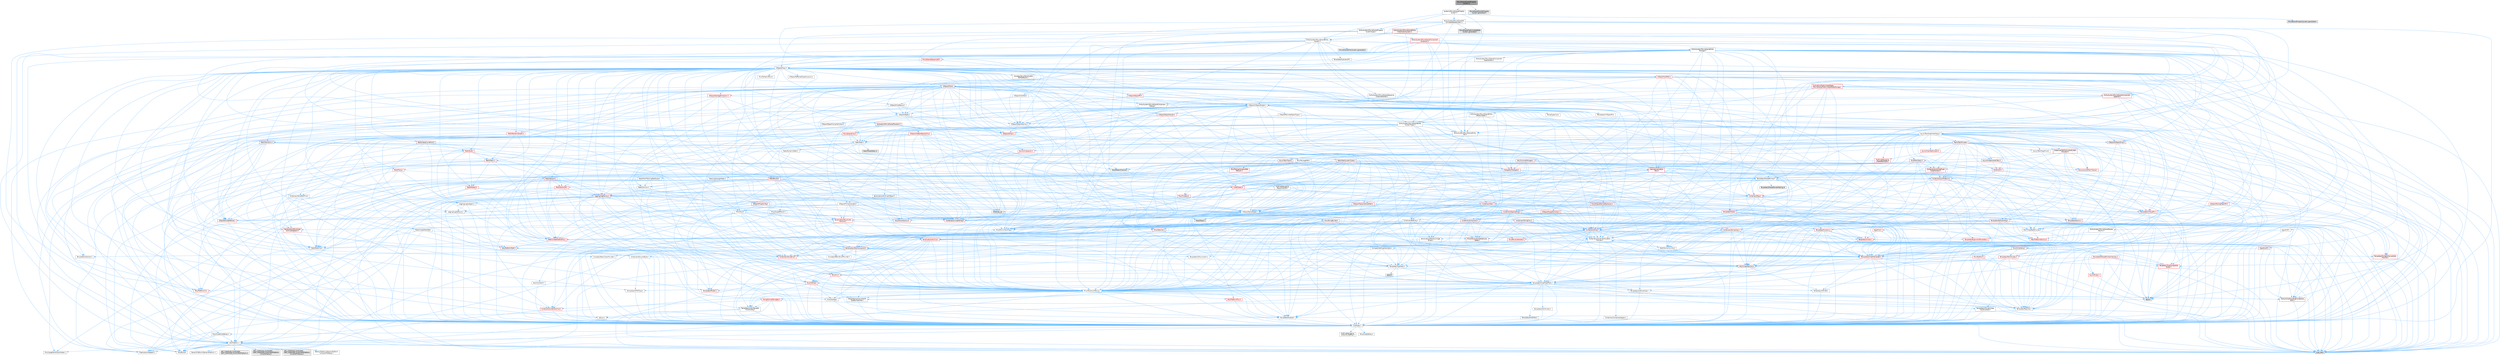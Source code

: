 digraph "MovieSceneDoublePropertySystem.h"
{
 // INTERACTIVE_SVG=YES
 // LATEX_PDF_SIZE
  bgcolor="transparent";
  edge [fontname=Helvetica,fontsize=10,labelfontname=Helvetica,labelfontsize=10];
  node [fontname=Helvetica,fontsize=10,shape=box,height=0.2,width=0.4];
  Node1 [id="Node000001",label="MovieSceneDoubleProperty\lSystem.h",height=0.2,width=0.4,color="gray40", fillcolor="grey60", style="filled", fontcolor="black",tooltip=" "];
  Node1 -> Node2 [id="edge1_Node000001_Node000002",color="steelblue1",style="solid",tooltip=" "];
  Node2 [id="Node000002",label="Systems/MovieSceneProperty\lSystem.h",height=0.2,width=0.4,color="grey40", fillcolor="white", style="filled",URL="$dd/d75/MovieScenePropertySystem_8h.html",tooltip=" "];
  Node2 -> Node3 [id="edge2_Node000002_Node000003",color="steelblue1",style="solid",tooltip=" "];
  Node3 [id="Node000003",label="EntitySystem/MovieSceneEntity\lSystem.h",height=0.2,width=0.4,color="grey40", fillcolor="white", style="filled",URL="$dd/d4b/MovieSceneEntitySystem_8h.html",tooltip=" "];
  Node3 -> Node4 [id="edge3_Node000003_Node000004",color="steelblue1",style="solid",tooltip=" "];
  Node4 [id="Node000004",label="Async/TaskGraphInterfaces.h",height=0.2,width=0.4,color="grey40", fillcolor="white", style="filled",URL="$d2/d4c/TaskGraphInterfaces_8h.html",tooltip=" "];
  Node4 -> Node5 [id="edge4_Node000004_Node000005",color="steelblue1",style="solid",tooltip=" "];
  Node5 [id="Node000005",label="CoreTypes.h",height=0.2,width=0.4,color="grey40", fillcolor="white", style="filled",URL="$dc/dec/CoreTypes_8h.html",tooltip=" "];
  Node5 -> Node6 [id="edge5_Node000005_Node000006",color="steelblue1",style="solid",tooltip=" "];
  Node6 [id="Node000006",label="HAL/Platform.h",height=0.2,width=0.4,color="grey40", fillcolor="white", style="filled",URL="$d9/dd0/Platform_8h.html",tooltip=" "];
  Node6 -> Node7 [id="edge6_Node000006_Node000007",color="steelblue1",style="solid",tooltip=" "];
  Node7 [id="Node000007",label="Misc/Build.h",height=0.2,width=0.4,color="grey40", fillcolor="white", style="filled",URL="$d3/dbb/Build_8h.html",tooltip=" "];
  Node6 -> Node8 [id="edge7_Node000006_Node000008",color="steelblue1",style="solid",tooltip=" "];
  Node8 [id="Node000008",label="Misc/LargeWorldCoordinates.h",height=0.2,width=0.4,color="grey40", fillcolor="white", style="filled",URL="$d2/dcb/LargeWorldCoordinates_8h.html",tooltip=" "];
  Node6 -> Node9 [id="edge8_Node000006_Node000009",color="steelblue1",style="solid",tooltip=" "];
  Node9 [id="Node000009",label="type_traits",height=0.2,width=0.4,color="grey60", fillcolor="#E0E0E0", style="filled",tooltip=" "];
  Node6 -> Node10 [id="edge9_Node000006_Node000010",color="steelblue1",style="solid",tooltip=" "];
  Node10 [id="Node000010",label="PreprocessorHelpers.h",height=0.2,width=0.4,color="grey40", fillcolor="white", style="filled",URL="$db/ddb/PreprocessorHelpers_8h.html",tooltip=" "];
  Node6 -> Node11 [id="edge10_Node000006_Node000011",color="steelblue1",style="solid",tooltip=" "];
  Node11 [id="Node000011",label="UBT_COMPILED_PLATFORM\l/UBT_COMPILED_PLATFORMPlatform\lCompilerPreSetup.h",height=0.2,width=0.4,color="grey60", fillcolor="#E0E0E0", style="filled",tooltip=" "];
  Node6 -> Node12 [id="edge11_Node000006_Node000012",color="steelblue1",style="solid",tooltip=" "];
  Node12 [id="Node000012",label="GenericPlatform/GenericPlatform\lCompilerPreSetup.h",height=0.2,width=0.4,color="grey40", fillcolor="white", style="filled",URL="$d9/dc8/GenericPlatformCompilerPreSetup_8h.html",tooltip=" "];
  Node6 -> Node13 [id="edge12_Node000006_Node000013",color="steelblue1",style="solid",tooltip=" "];
  Node13 [id="Node000013",label="GenericPlatform/GenericPlatform.h",height=0.2,width=0.4,color="grey40", fillcolor="white", style="filled",URL="$d6/d84/GenericPlatform_8h.html",tooltip=" "];
  Node6 -> Node14 [id="edge13_Node000006_Node000014",color="steelblue1",style="solid",tooltip=" "];
  Node14 [id="Node000014",label="UBT_COMPILED_PLATFORM\l/UBT_COMPILED_PLATFORMPlatform.h",height=0.2,width=0.4,color="grey60", fillcolor="#E0E0E0", style="filled",tooltip=" "];
  Node6 -> Node15 [id="edge14_Node000006_Node000015",color="steelblue1",style="solid",tooltip=" "];
  Node15 [id="Node000015",label="UBT_COMPILED_PLATFORM\l/UBT_COMPILED_PLATFORMPlatform\lCompilerSetup.h",height=0.2,width=0.4,color="grey60", fillcolor="#E0E0E0", style="filled",tooltip=" "];
  Node5 -> Node16 [id="edge15_Node000005_Node000016",color="steelblue1",style="solid",tooltip=" "];
  Node16 [id="Node000016",label="ProfilingDebugging\l/UMemoryDefines.h",height=0.2,width=0.4,color="grey40", fillcolor="white", style="filled",URL="$d2/da2/UMemoryDefines_8h.html",tooltip=" "];
  Node5 -> Node17 [id="edge16_Node000005_Node000017",color="steelblue1",style="solid",tooltip=" "];
  Node17 [id="Node000017",label="Misc/CoreMiscDefines.h",height=0.2,width=0.4,color="grey40", fillcolor="white", style="filled",URL="$da/d38/CoreMiscDefines_8h.html",tooltip=" "];
  Node17 -> Node6 [id="edge17_Node000017_Node000006",color="steelblue1",style="solid",tooltip=" "];
  Node17 -> Node10 [id="edge18_Node000017_Node000010",color="steelblue1",style="solid",tooltip=" "];
  Node5 -> Node18 [id="edge19_Node000005_Node000018",color="steelblue1",style="solid",tooltip=" "];
  Node18 [id="Node000018",label="Misc/CoreDefines.h",height=0.2,width=0.4,color="grey40", fillcolor="white", style="filled",URL="$d3/dd2/CoreDefines_8h.html",tooltip=" "];
  Node4 -> Node19 [id="edge20_Node000004_Node000019",color="steelblue1",style="solid",tooltip=" "];
  Node19 [id="Node000019",label="Misc/AssertionMacros.h",height=0.2,width=0.4,color="grey40", fillcolor="white", style="filled",URL="$d0/dfa/AssertionMacros_8h.html",tooltip=" "];
  Node19 -> Node5 [id="edge21_Node000019_Node000005",color="steelblue1",style="solid",tooltip=" "];
  Node19 -> Node6 [id="edge22_Node000019_Node000006",color="steelblue1",style="solid",tooltip=" "];
  Node19 -> Node20 [id="edge23_Node000019_Node000020",color="steelblue1",style="solid",tooltip=" "];
  Node20 [id="Node000020",label="HAL/PlatformMisc.h",height=0.2,width=0.4,color="red", fillcolor="#FFF0F0", style="filled",URL="$d0/df5/PlatformMisc_8h.html",tooltip=" "];
  Node20 -> Node5 [id="edge24_Node000020_Node000005",color="steelblue1",style="solid",tooltip=" "];
  Node19 -> Node10 [id="edge25_Node000019_Node000010",color="steelblue1",style="solid",tooltip=" "];
  Node19 -> Node56 [id="edge26_Node000019_Node000056",color="steelblue1",style="solid",tooltip=" "];
  Node56 [id="Node000056",label="Templates/EnableIf.h",height=0.2,width=0.4,color="grey40", fillcolor="white", style="filled",URL="$d7/d60/EnableIf_8h.html",tooltip=" "];
  Node56 -> Node5 [id="edge27_Node000056_Node000005",color="steelblue1",style="solid",tooltip=" "];
  Node19 -> Node57 [id="edge28_Node000019_Node000057",color="steelblue1",style="solid",tooltip=" "];
  Node57 [id="Node000057",label="Templates/IsArrayOrRefOf\lTypeByPredicate.h",height=0.2,width=0.4,color="grey40", fillcolor="white", style="filled",URL="$d6/da1/IsArrayOrRefOfTypeByPredicate_8h.html",tooltip=" "];
  Node57 -> Node5 [id="edge29_Node000057_Node000005",color="steelblue1",style="solid",tooltip=" "];
  Node19 -> Node58 [id="edge30_Node000019_Node000058",color="steelblue1",style="solid",tooltip=" "];
  Node58 [id="Node000058",label="Templates/IsValidVariadic\lFunctionArg.h",height=0.2,width=0.4,color="grey40", fillcolor="white", style="filled",URL="$d0/dc8/IsValidVariadicFunctionArg_8h.html",tooltip=" "];
  Node58 -> Node5 [id="edge31_Node000058_Node000005",color="steelblue1",style="solid",tooltip=" "];
  Node58 -> Node59 [id="edge32_Node000058_Node000059",color="steelblue1",style="solid",tooltip=" "];
  Node59 [id="Node000059",label="IsEnum.h",height=0.2,width=0.4,color="grey40", fillcolor="white", style="filled",URL="$d4/de5/IsEnum_8h.html",tooltip=" "];
  Node58 -> Node9 [id="edge33_Node000058_Node000009",color="steelblue1",style="solid",tooltip=" "];
  Node19 -> Node60 [id="edge34_Node000019_Node000060",color="steelblue1",style="solid",tooltip=" "];
  Node60 [id="Node000060",label="Traits/IsCharEncodingCompatible\lWith.h",height=0.2,width=0.4,color="red", fillcolor="#FFF0F0", style="filled",URL="$df/dd1/IsCharEncodingCompatibleWith_8h.html",tooltip=" "];
  Node60 -> Node9 [id="edge35_Node000060_Node000009",color="steelblue1",style="solid",tooltip=" "];
  Node19 -> Node62 [id="edge36_Node000019_Node000062",color="steelblue1",style="solid",tooltip=" "];
  Node62 [id="Node000062",label="Misc/VarArgs.h",height=0.2,width=0.4,color="grey40", fillcolor="white", style="filled",URL="$d5/d6f/VarArgs_8h.html",tooltip=" "];
  Node62 -> Node5 [id="edge37_Node000062_Node000005",color="steelblue1",style="solid",tooltip=" "];
  Node19 -> Node63 [id="edge38_Node000019_Node000063",color="steelblue1",style="solid",tooltip=" "];
  Node63 [id="Node000063",label="String/FormatStringSan.h",height=0.2,width=0.4,color="red", fillcolor="#FFF0F0", style="filled",URL="$d3/d8b/FormatStringSan_8h.html",tooltip=" "];
  Node63 -> Node9 [id="edge39_Node000063_Node000009",color="steelblue1",style="solid",tooltip=" "];
  Node63 -> Node5 [id="edge40_Node000063_Node000005",color="steelblue1",style="solid",tooltip=" "];
  Node63 -> Node64 [id="edge41_Node000063_Node000064",color="steelblue1",style="solid",tooltip=" "];
  Node64 [id="Node000064",label="Templates/Requires.h",height=0.2,width=0.4,color="grey40", fillcolor="white", style="filled",URL="$dc/d96/Requires_8h.html",tooltip=" "];
  Node64 -> Node56 [id="edge42_Node000064_Node000056",color="steelblue1",style="solid",tooltip=" "];
  Node64 -> Node9 [id="edge43_Node000064_Node000009",color="steelblue1",style="solid",tooltip=" "];
  Node63 -> Node58 [id="edge44_Node000063_Node000058",color="steelblue1",style="solid",tooltip=" "];
  Node63 -> Node28 [id="edge45_Node000063_Node000028",color="steelblue1",style="solid",tooltip=" "];
  Node28 [id="Node000028",label="Containers/ContainersFwd.h",height=0.2,width=0.4,color="red", fillcolor="#FFF0F0", style="filled",URL="$d4/d0a/ContainersFwd_8h.html",tooltip=" "];
  Node28 -> Node6 [id="edge46_Node000028_Node000006",color="steelblue1",style="solid",tooltip=" "];
  Node28 -> Node5 [id="edge47_Node000028_Node000005",color="steelblue1",style="solid",tooltip=" "];
  Node19 -> Node69 [id="edge48_Node000019_Node000069",color="steelblue1",style="solid",tooltip=" "];
  Node69 [id="Node000069",label="atomic",height=0.2,width=0.4,color="grey60", fillcolor="#E0E0E0", style="filled",tooltip=" "];
  Node4 -> Node70 [id="edge49_Node000004_Node000070",color="steelblue1",style="solid",tooltip=" "];
  Node70 [id="Node000070",label="Containers/ContainerAllocation\lPolicies.h",height=0.2,width=0.4,color="grey40", fillcolor="white", style="filled",URL="$d7/dff/ContainerAllocationPolicies_8h.html",tooltip=" "];
  Node70 -> Node5 [id="edge50_Node000070_Node000005",color="steelblue1",style="solid",tooltip=" "];
  Node70 -> Node71 [id="edge51_Node000070_Node000071",color="steelblue1",style="solid",tooltip=" "];
  Node71 [id="Node000071",label="Containers/ContainerHelpers.h",height=0.2,width=0.4,color="grey40", fillcolor="white", style="filled",URL="$d7/d33/ContainerHelpers_8h.html",tooltip=" "];
  Node71 -> Node5 [id="edge52_Node000071_Node000005",color="steelblue1",style="solid",tooltip=" "];
  Node70 -> Node70 [id="edge53_Node000070_Node000070",color="steelblue1",style="solid",tooltip=" "];
  Node70 -> Node72 [id="edge54_Node000070_Node000072",color="steelblue1",style="solid",tooltip=" "];
  Node72 [id="Node000072",label="HAL/PlatformMath.h",height=0.2,width=0.4,color="red", fillcolor="#FFF0F0", style="filled",URL="$dc/d53/PlatformMath_8h.html",tooltip=" "];
  Node72 -> Node5 [id="edge55_Node000072_Node000005",color="steelblue1",style="solid",tooltip=" "];
  Node70 -> Node91 [id="edge56_Node000070_Node000091",color="steelblue1",style="solid",tooltip=" "];
  Node91 [id="Node000091",label="HAL/UnrealMemory.h",height=0.2,width=0.4,color="red", fillcolor="#FFF0F0", style="filled",URL="$d9/d96/UnrealMemory_8h.html",tooltip=" "];
  Node91 -> Node5 [id="edge57_Node000091_Node000005",color="steelblue1",style="solid",tooltip=" "];
  Node91 -> Node79 [id="edge58_Node000091_Node000079",color="steelblue1",style="solid",tooltip=" "];
  Node79 [id="Node000079",label="Templates/IsPointer.h",height=0.2,width=0.4,color="grey40", fillcolor="white", style="filled",URL="$d7/d05/IsPointer_8h.html",tooltip=" "];
  Node79 -> Node5 [id="edge59_Node000079_Node000005",color="steelblue1",style="solid",tooltip=" "];
  Node70 -> Node42 [id="edge60_Node000070_Node000042",color="steelblue1",style="solid",tooltip=" "];
  Node42 [id="Node000042",label="Math/NumericLimits.h",height=0.2,width=0.4,color="grey40", fillcolor="white", style="filled",URL="$df/d1b/NumericLimits_8h.html",tooltip=" "];
  Node42 -> Node5 [id="edge61_Node000042_Node000005",color="steelblue1",style="solid",tooltip=" "];
  Node70 -> Node19 [id="edge62_Node000070_Node000019",color="steelblue1",style="solid",tooltip=" "];
  Node70 -> Node108 [id="edge63_Node000070_Node000108",color="steelblue1",style="solid",tooltip=" "];
  Node108 [id="Node000108",label="Templates/IsPolymorphic.h",height=0.2,width=0.4,color="grey40", fillcolor="white", style="filled",URL="$dc/d20/IsPolymorphic_8h.html",tooltip=" "];
  Node70 -> Node109 [id="edge64_Node000070_Node000109",color="steelblue1",style="solid",tooltip=" "];
  Node109 [id="Node000109",label="Templates/MemoryOps.h",height=0.2,width=0.4,color="red", fillcolor="#FFF0F0", style="filled",URL="$db/dea/MemoryOps_8h.html",tooltip=" "];
  Node109 -> Node5 [id="edge65_Node000109_Node000005",color="steelblue1",style="solid",tooltip=" "];
  Node109 -> Node91 [id="edge66_Node000109_Node000091",color="steelblue1",style="solid",tooltip=" "];
  Node109 -> Node84 [id="edge67_Node000109_Node000084",color="steelblue1",style="solid",tooltip=" "];
  Node84 [id="Node000084",label="Templates/IsTriviallyCopy\lConstructible.h",height=0.2,width=0.4,color="grey40", fillcolor="white", style="filled",URL="$d3/d78/IsTriviallyCopyConstructible_8h.html",tooltip=" "];
  Node84 -> Node5 [id="edge68_Node000084_Node000005",color="steelblue1",style="solid",tooltip=" "];
  Node84 -> Node9 [id="edge69_Node000084_Node000009",color="steelblue1",style="solid",tooltip=" "];
  Node109 -> Node64 [id="edge70_Node000109_Node000064",color="steelblue1",style="solid",tooltip=" "];
  Node109 -> Node78 [id="edge71_Node000109_Node000078",color="steelblue1",style="solid",tooltip=" "];
  Node78 [id="Node000078",label="Templates/UnrealTypeTraits.h",height=0.2,width=0.4,color="grey40", fillcolor="white", style="filled",URL="$d2/d2d/UnrealTypeTraits_8h.html",tooltip=" "];
  Node78 -> Node5 [id="edge72_Node000078_Node000005",color="steelblue1",style="solid",tooltip=" "];
  Node78 -> Node79 [id="edge73_Node000078_Node000079",color="steelblue1",style="solid",tooltip=" "];
  Node78 -> Node19 [id="edge74_Node000078_Node000019",color="steelblue1",style="solid",tooltip=" "];
  Node78 -> Node74 [id="edge75_Node000078_Node000074",color="steelblue1",style="solid",tooltip=" "];
  Node74 [id="Node000074",label="Templates/AndOrNot.h",height=0.2,width=0.4,color="grey40", fillcolor="white", style="filled",URL="$db/d0a/AndOrNot_8h.html",tooltip=" "];
  Node74 -> Node5 [id="edge76_Node000074_Node000005",color="steelblue1",style="solid",tooltip=" "];
  Node78 -> Node56 [id="edge77_Node000078_Node000056",color="steelblue1",style="solid",tooltip=" "];
  Node78 -> Node80 [id="edge78_Node000078_Node000080",color="steelblue1",style="solid",tooltip=" "];
  Node80 [id="Node000080",label="Templates/IsArithmetic.h",height=0.2,width=0.4,color="grey40", fillcolor="white", style="filled",URL="$d2/d5d/IsArithmetic_8h.html",tooltip=" "];
  Node80 -> Node5 [id="edge79_Node000080_Node000005",color="steelblue1",style="solid",tooltip=" "];
  Node78 -> Node59 [id="edge80_Node000078_Node000059",color="steelblue1",style="solid",tooltip=" "];
  Node78 -> Node81 [id="edge81_Node000078_Node000081",color="steelblue1",style="solid",tooltip=" "];
  Node81 [id="Node000081",label="Templates/Models.h",height=0.2,width=0.4,color="red", fillcolor="#FFF0F0", style="filled",URL="$d3/d0c/Models_8h.html",tooltip=" "];
  Node78 -> Node82 [id="edge82_Node000078_Node000082",color="steelblue1",style="solid",tooltip=" "];
  Node82 [id="Node000082",label="Templates/IsPODType.h",height=0.2,width=0.4,color="grey40", fillcolor="white", style="filled",URL="$d7/db1/IsPODType_8h.html",tooltip=" "];
  Node82 -> Node5 [id="edge83_Node000082_Node000005",color="steelblue1",style="solid",tooltip=" "];
  Node78 -> Node83 [id="edge84_Node000078_Node000083",color="steelblue1",style="solid",tooltip=" "];
  Node83 [id="Node000083",label="Templates/IsUECoreType.h",height=0.2,width=0.4,color="grey40", fillcolor="white", style="filled",URL="$d1/db8/IsUECoreType_8h.html",tooltip=" "];
  Node83 -> Node5 [id="edge85_Node000083_Node000005",color="steelblue1",style="solid",tooltip=" "];
  Node83 -> Node9 [id="edge86_Node000083_Node000009",color="steelblue1",style="solid",tooltip=" "];
  Node78 -> Node84 [id="edge87_Node000078_Node000084",color="steelblue1",style="solid",tooltip=" "];
  Node109 -> Node9 [id="edge88_Node000109_Node000009",color="steelblue1",style="solid",tooltip=" "];
  Node70 -> Node88 [id="edge89_Node000070_Node000088",color="steelblue1",style="solid",tooltip=" "];
  Node88 [id="Node000088",label="Templates/TypeCompatible\lBytes.h",height=0.2,width=0.4,color="red", fillcolor="#FFF0F0", style="filled",URL="$df/d0a/TypeCompatibleBytes_8h.html",tooltip=" "];
  Node88 -> Node5 [id="edge90_Node000088_Node000005",color="steelblue1",style="solid",tooltip=" "];
  Node88 -> Node9 [id="edge91_Node000088_Node000009",color="steelblue1",style="solid",tooltip=" "];
  Node70 -> Node9 [id="edge92_Node000070_Node000009",color="steelblue1",style="solid",tooltip=" "];
  Node4 -> Node111 [id="edge93_Node000004_Node000111",color="steelblue1",style="solid",tooltip=" "];
  Node111 [id="Node000111",label="Containers/Array.h",height=0.2,width=0.4,color="red", fillcolor="#FFF0F0", style="filled",URL="$df/dd0/Array_8h.html",tooltip=" "];
  Node111 -> Node5 [id="edge94_Node000111_Node000005",color="steelblue1",style="solid",tooltip=" "];
  Node111 -> Node19 [id="edge95_Node000111_Node000019",color="steelblue1",style="solid",tooltip=" "];
  Node111 -> Node112 [id="edge96_Node000111_Node000112",color="steelblue1",style="solid",tooltip=" "];
  Node112 [id="Node000112",label="Misc/IntrusiveUnsetOptional\lState.h",height=0.2,width=0.4,color="red", fillcolor="#FFF0F0", style="filled",URL="$d2/d0a/IntrusiveUnsetOptionalState_8h.html",tooltip=" "];
  Node111 -> Node114 [id="edge97_Node000111_Node000114",color="steelblue1",style="solid",tooltip=" "];
  Node114 [id="Node000114",label="Misc/ReverseIterate.h",height=0.2,width=0.4,color="red", fillcolor="#FFF0F0", style="filled",URL="$db/de3/ReverseIterate_8h.html",tooltip=" "];
  Node114 -> Node6 [id="edge98_Node000114_Node000006",color="steelblue1",style="solid",tooltip=" "];
  Node111 -> Node91 [id="edge99_Node000111_Node000091",color="steelblue1",style="solid",tooltip=" "];
  Node111 -> Node78 [id="edge100_Node000111_Node000078",color="steelblue1",style="solid",tooltip=" "];
  Node111 -> Node116 [id="edge101_Node000111_Node000116",color="steelblue1",style="solid",tooltip=" "];
  Node116 [id="Node000116",label="Templates/UnrealTemplate.h",height=0.2,width=0.4,color="red", fillcolor="#FFF0F0", style="filled",URL="$d4/d24/UnrealTemplate_8h.html",tooltip=" "];
  Node116 -> Node5 [id="edge102_Node000116_Node000005",color="steelblue1",style="solid",tooltip=" "];
  Node116 -> Node79 [id="edge103_Node000116_Node000079",color="steelblue1",style="solid",tooltip=" "];
  Node116 -> Node91 [id="edge104_Node000116_Node000091",color="steelblue1",style="solid",tooltip=" "];
  Node116 -> Node78 [id="edge105_Node000116_Node000078",color="steelblue1",style="solid",tooltip=" "];
  Node116 -> Node64 [id="edge106_Node000116_Node000064",color="steelblue1",style="solid",tooltip=" "];
  Node116 -> Node88 [id="edge107_Node000116_Node000088",color="steelblue1",style="solid",tooltip=" "];
  Node116 -> Node9 [id="edge108_Node000116_Node000009",color="steelblue1",style="solid",tooltip=" "];
  Node111 -> Node70 [id="edge109_Node000111_Node000070",color="steelblue1",style="solid",tooltip=" "];
  Node111 -> Node121 [id="edge110_Node000111_Node000121",color="steelblue1",style="solid",tooltip=" "];
  Node121 [id="Node000121",label="Serialization/Archive.h",height=0.2,width=0.4,color="red", fillcolor="#FFF0F0", style="filled",URL="$d7/d3b/Archive_8h.html",tooltip=" "];
  Node121 -> Node5 [id="edge111_Node000121_Node000005",color="steelblue1",style="solid",tooltip=" "];
  Node121 -> Node29 [id="edge112_Node000121_Node000029",color="steelblue1",style="solid",tooltip=" "];
  Node29 [id="Node000029",label="Math/MathFwd.h",height=0.2,width=0.4,color="grey40", fillcolor="white", style="filled",URL="$d2/d10/MathFwd_8h.html",tooltip=" "];
  Node29 -> Node6 [id="edge113_Node000029_Node000006",color="steelblue1",style="solid",tooltip=" "];
  Node121 -> Node19 [id="edge114_Node000121_Node000019",color="steelblue1",style="solid",tooltip=" "];
  Node121 -> Node7 [id="edge115_Node000121_Node000007",color="steelblue1",style="solid",tooltip=" "];
  Node121 -> Node62 [id="edge116_Node000121_Node000062",color="steelblue1",style="solid",tooltip=" "];
  Node121 -> Node56 [id="edge117_Node000121_Node000056",color="steelblue1",style="solid",tooltip=" "];
  Node121 -> Node57 [id="edge118_Node000121_Node000057",color="steelblue1",style="solid",tooltip=" "];
  Node121 -> Node58 [id="edge119_Node000121_Node000058",color="steelblue1",style="solid",tooltip=" "];
  Node121 -> Node116 [id="edge120_Node000121_Node000116",color="steelblue1",style="solid",tooltip=" "];
  Node121 -> Node60 [id="edge121_Node000121_Node000060",color="steelblue1",style="solid",tooltip=" "];
  Node111 -> Node131 [id="edge122_Node000111_Node000131",color="steelblue1",style="solid",tooltip=" "];
  Node131 [id="Node000131",label="Serialization/MemoryImage\lWriter.h",height=0.2,width=0.4,color="grey40", fillcolor="white", style="filled",URL="$d0/d08/MemoryImageWriter_8h.html",tooltip=" "];
  Node131 -> Node5 [id="edge123_Node000131_Node000005",color="steelblue1",style="solid",tooltip=" "];
  Node131 -> Node132 [id="edge124_Node000131_Node000132",color="steelblue1",style="solid",tooltip=" "];
  Node132 [id="Node000132",label="Serialization/MemoryLayout.h",height=0.2,width=0.4,color="red", fillcolor="#FFF0F0", style="filled",URL="$d7/d66/MemoryLayout_8h.html",tooltip=" "];
  Node132 -> Node133 [id="edge125_Node000132_Node000133",color="steelblue1",style="solid",tooltip=" "];
  Node133 [id="Node000133",label="Concepts/StaticClassProvider.h",height=0.2,width=0.4,color="grey40", fillcolor="white", style="filled",URL="$dd/d83/StaticClassProvider_8h.html",tooltip=" "];
  Node132 -> Node134 [id="edge126_Node000132_Node000134",color="steelblue1",style="solid",tooltip=" "];
  Node134 [id="Node000134",label="Concepts/StaticStructProvider.h",height=0.2,width=0.4,color="grey40", fillcolor="white", style="filled",URL="$d5/d77/StaticStructProvider_8h.html",tooltip=" "];
  Node132 -> Node135 [id="edge127_Node000132_Node000135",color="steelblue1",style="solid",tooltip=" "];
  Node135 [id="Node000135",label="Containers/EnumAsByte.h",height=0.2,width=0.4,color="grey40", fillcolor="white", style="filled",URL="$d6/d9a/EnumAsByte_8h.html",tooltip=" "];
  Node135 -> Node5 [id="edge128_Node000135_Node000005",color="steelblue1",style="solid",tooltip=" "];
  Node135 -> Node82 [id="edge129_Node000135_Node000082",color="steelblue1",style="solid",tooltip=" "];
  Node135 -> Node136 [id="edge130_Node000135_Node000136",color="steelblue1",style="solid",tooltip=" "];
  Node136 [id="Node000136",label="Templates/TypeHash.h",height=0.2,width=0.4,color="grey40", fillcolor="white", style="filled",URL="$d1/d62/TypeHash_8h.html",tooltip=" "];
  Node136 -> Node5 [id="edge131_Node000136_Node000005",color="steelblue1",style="solid",tooltip=" "];
  Node136 -> Node64 [id="edge132_Node000136_Node000064",color="steelblue1",style="solid",tooltip=" "];
  Node136 -> Node137 [id="edge133_Node000136_Node000137",color="steelblue1",style="solid",tooltip=" "];
  Node137 [id="Node000137",label="Misc/Crc.h",height=0.2,width=0.4,color="red", fillcolor="#FFF0F0", style="filled",URL="$d4/dd2/Crc_8h.html",tooltip=" "];
  Node137 -> Node5 [id="edge134_Node000137_Node000005",color="steelblue1",style="solid",tooltip=" "];
  Node137 -> Node19 [id="edge135_Node000137_Node000019",color="steelblue1",style="solid",tooltip=" "];
  Node137 -> Node138 [id="edge136_Node000137_Node000138",color="steelblue1",style="solid",tooltip=" "];
  Node138 [id="Node000138",label="Misc/CString.h",height=0.2,width=0.4,color="red", fillcolor="#FFF0F0", style="filled",URL="$d2/d49/CString_8h.html",tooltip=" "];
  Node138 -> Node5 [id="edge137_Node000138_Node000005",color="steelblue1",style="solid",tooltip=" "];
  Node138 -> Node32 [id="edge138_Node000138_Node000032",color="steelblue1",style="solid",tooltip=" "];
  Node32 [id="Node000032",label="HAL/PlatformCrt.h",height=0.2,width=0.4,color="red", fillcolor="#FFF0F0", style="filled",URL="$d8/d75/PlatformCrt_8h.html",tooltip=" "];
  Node138 -> Node19 [id="edge139_Node000138_Node000019",color="steelblue1",style="solid",tooltip=" "];
  Node138 -> Node62 [id="edge140_Node000138_Node000062",color="steelblue1",style="solid",tooltip=" "];
  Node138 -> Node57 [id="edge141_Node000138_Node000057",color="steelblue1",style="solid",tooltip=" "];
  Node138 -> Node58 [id="edge142_Node000138_Node000058",color="steelblue1",style="solid",tooltip=" "];
  Node138 -> Node60 [id="edge143_Node000138_Node000060",color="steelblue1",style="solid",tooltip=" "];
  Node137 -> Node78 [id="edge144_Node000137_Node000078",color="steelblue1",style="solid",tooltip=" "];
  Node136 -> Node142 [id="edge145_Node000136_Node000142",color="steelblue1",style="solid",tooltip=" "];
  Node142 [id="Node000142",label="stdint.h",height=0.2,width=0.4,color="grey60", fillcolor="#E0E0E0", style="filled",tooltip=" "];
  Node136 -> Node9 [id="edge146_Node000136_Node000009",color="steelblue1",style="solid",tooltip=" "];
  Node132 -> Node22 [id="edge147_Node000132_Node000022",color="steelblue1",style="solid",tooltip=" "];
  Node22 [id="Node000022",label="Containers/StringFwd.h",height=0.2,width=0.4,color="red", fillcolor="#FFF0F0", style="filled",URL="$df/d37/StringFwd_8h.html",tooltip=" "];
  Node22 -> Node5 [id="edge148_Node000022_Node000005",color="steelblue1",style="solid",tooltip=" "];
  Node132 -> Node91 [id="edge149_Node000132_Node000091",color="steelblue1",style="solid",tooltip=" "];
  Node132 -> Node56 [id="edge150_Node000132_Node000056",color="steelblue1",style="solid",tooltip=" "];
  Node132 -> Node144 [id="edge151_Node000132_Node000144",color="steelblue1",style="solid",tooltip=" "];
  Node144 [id="Node000144",label="Templates/IsAbstract.h",height=0.2,width=0.4,color="grey40", fillcolor="white", style="filled",URL="$d8/db7/IsAbstract_8h.html",tooltip=" "];
  Node132 -> Node108 [id="edge152_Node000132_Node000108",color="steelblue1",style="solid",tooltip=" "];
  Node132 -> Node81 [id="edge153_Node000132_Node000081",color="steelblue1",style="solid",tooltip=" "];
  Node132 -> Node116 [id="edge154_Node000132_Node000116",color="steelblue1",style="solid",tooltip=" "];
  Node111 -> Node158 [id="edge155_Node000111_Node000158",color="steelblue1",style="solid",tooltip=" "];
  Node158 [id="Node000158",label="Concepts/GetTypeHashable.h",height=0.2,width=0.4,color="grey40", fillcolor="white", style="filled",URL="$d3/da2/GetTypeHashable_8h.html",tooltip=" "];
  Node158 -> Node5 [id="edge156_Node000158_Node000005",color="steelblue1",style="solid",tooltip=" "];
  Node158 -> Node136 [id="edge157_Node000158_Node000136",color="steelblue1",style="solid",tooltip=" "];
  Node111 -> Node147 [id="edge158_Node000111_Node000147",color="steelblue1",style="solid",tooltip=" "];
  Node147 [id="Node000147",label="Templates/Invoke.h",height=0.2,width=0.4,color="red", fillcolor="#FFF0F0", style="filled",URL="$d7/deb/Invoke_8h.html",tooltip=" "];
  Node147 -> Node5 [id="edge159_Node000147_Node000005",color="steelblue1",style="solid",tooltip=" "];
  Node147 -> Node116 [id="edge160_Node000147_Node000116",color="steelblue1",style="solid",tooltip=" "];
  Node147 -> Node9 [id="edge161_Node000147_Node000009",color="steelblue1",style="solid",tooltip=" "];
  Node111 -> Node64 [id="edge162_Node000111_Node000064",color="steelblue1",style="solid",tooltip=" "];
  Node111 -> Node164 [id="edge163_Node000111_Node000164",color="steelblue1",style="solid",tooltip=" "];
  Node164 [id="Node000164",label="Templates/AlignmentTemplates.h",height=0.2,width=0.4,color="red", fillcolor="#FFF0F0", style="filled",URL="$dd/d32/AlignmentTemplates_8h.html",tooltip=" "];
  Node164 -> Node5 [id="edge164_Node000164_Node000005",color="steelblue1",style="solid",tooltip=" "];
  Node164 -> Node79 [id="edge165_Node000164_Node000079",color="steelblue1",style="solid",tooltip=" "];
  Node111 -> Node9 [id="edge166_Node000111_Node000009",color="steelblue1",style="solid",tooltip=" "];
  Node4 -> Node165 [id="edge167_Node000004_Node000165",color="steelblue1",style="solid",tooltip=" "];
  Node165 [id="Node000165",label="Containers/UnrealString.h",height=0.2,width=0.4,color="red", fillcolor="#FFF0F0", style="filled",URL="$d5/dba/UnrealString_8h.html",tooltip=" "];
  Node4 -> Node169 [id="edge168_Node000004_Node000169",color="steelblue1",style="solid",tooltip=" "];
  Node169 [id="Node000169",label="Templates/Function.h",height=0.2,width=0.4,color="red", fillcolor="#FFF0F0", style="filled",URL="$df/df5/Function_8h.html",tooltip=" "];
  Node169 -> Node5 [id="edge169_Node000169_Node000005",color="steelblue1",style="solid",tooltip=" "];
  Node169 -> Node19 [id="edge170_Node000169_Node000019",color="steelblue1",style="solid",tooltip=" "];
  Node169 -> Node112 [id="edge171_Node000169_Node000112",color="steelblue1",style="solid",tooltip=" "];
  Node169 -> Node91 [id="edge172_Node000169_Node000091",color="steelblue1",style="solid",tooltip=" "];
  Node169 -> Node78 [id="edge173_Node000169_Node000078",color="steelblue1",style="solid",tooltip=" "];
  Node169 -> Node147 [id="edge174_Node000169_Node000147",color="steelblue1",style="solid",tooltip=" "];
  Node169 -> Node116 [id="edge175_Node000169_Node000116",color="steelblue1",style="solid",tooltip=" "];
  Node169 -> Node64 [id="edge176_Node000169_Node000064",color="steelblue1",style="solid",tooltip=" "];
  Node169 -> Node163 [id="edge177_Node000169_Node000163",color="steelblue1",style="solid",tooltip=" "];
  Node163 [id="Node000163",label="Math/UnrealMathUtility.h",height=0.2,width=0.4,color="red", fillcolor="#FFF0F0", style="filled",URL="$db/db8/UnrealMathUtility_8h.html",tooltip=" "];
  Node163 -> Node5 [id="edge178_Node000163_Node000005",color="steelblue1",style="solid",tooltip=" "];
  Node163 -> Node19 [id="edge179_Node000163_Node000019",color="steelblue1",style="solid",tooltip=" "];
  Node163 -> Node72 [id="edge180_Node000163_Node000072",color="steelblue1",style="solid",tooltip=" "];
  Node163 -> Node29 [id="edge181_Node000163_Node000029",color="steelblue1",style="solid",tooltip=" "];
  Node163 -> Node64 [id="edge182_Node000163_Node000064",color="steelblue1",style="solid",tooltip=" "];
  Node169 -> Node9 [id="edge183_Node000169_Node000009",color="steelblue1",style="solid",tooltip=" "];
  Node4 -> Node171 [id="edge184_Node000004_Node000171",color="steelblue1",style="solid",tooltip=" "];
  Node171 [id="Node000171",label="Delegates/Delegate.h",height=0.2,width=0.4,color="red", fillcolor="#FFF0F0", style="filled",URL="$d4/d80/Delegate_8h.html",tooltip=" "];
  Node171 -> Node5 [id="edge185_Node000171_Node000005",color="steelblue1",style="solid",tooltip=" "];
  Node171 -> Node19 [id="edge186_Node000171_Node000019",color="steelblue1",style="solid",tooltip=" "];
  Node171 -> Node172 [id="edge187_Node000171_Node000172",color="steelblue1",style="solid",tooltip=" "];
  Node172 [id="Node000172",label="UObject/NameTypes.h",height=0.2,width=0.4,color="grey40", fillcolor="white", style="filled",URL="$d6/d35/NameTypes_8h.html",tooltip=" "];
  Node172 -> Node5 [id="edge188_Node000172_Node000005",color="steelblue1",style="solid",tooltip=" "];
  Node172 -> Node19 [id="edge189_Node000172_Node000019",color="steelblue1",style="solid",tooltip=" "];
  Node172 -> Node91 [id="edge190_Node000172_Node000091",color="steelblue1",style="solid",tooltip=" "];
  Node172 -> Node78 [id="edge191_Node000172_Node000078",color="steelblue1",style="solid",tooltip=" "];
  Node172 -> Node116 [id="edge192_Node000172_Node000116",color="steelblue1",style="solid",tooltip=" "];
  Node172 -> Node165 [id="edge193_Node000172_Node000165",color="steelblue1",style="solid",tooltip=" "];
  Node172 -> Node173 [id="edge194_Node000172_Node000173",color="steelblue1",style="solid",tooltip=" "];
  Node173 [id="Node000173",label="HAL/CriticalSection.h",height=0.2,width=0.4,color="red", fillcolor="#FFF0F0", style="filled",URL="$d6/d90/CriticalSection_8h.html",tooltip=" "];
  Node172 -> Node176 [id="edge195_Node000172_Node000176",color="steelblue1",style="solid",tooltip=" "];
  Node176 [id="Node000176",label="Containers/StringConv.h",height=0.2,width=0.4,color="red", fillcolor="#FFF0F0", style="filled",URL="$d3/ddf/StringConv_8h.html",tooltip=" "];
  Node176 -> Node5 [id="edge196_Node000176_Node000005",color="steelblue1",style="solid",tooltip=" "];
  Node176 -> Node19 [id="edge197_Node000176_Node000019",color="steelblue1",style="solid",tooltip=" "];
  Node176 -> Node70 [id="edge198_Node000176_Node000070",color="steelblue1",style="solid",tooltip=" "];
  Node176 -> Node111 [id="edge199_Node000176_Node000111",color="steelblue1",style="solid",tooltip=" "];
  Node176 -> Node138 [id="edge200_Node000176_Node000138",color="steelblue1",style="solid",tooltip=" "];
  Node176 -> Node116 [id="edge201_Node000176_Node000116",color="steelblue1",style="solid",tooltip=" "];
  Node176 -> Node78 [id="edge202_Node000176_Node000078",color="steelblue1",style="solid",tooltip=" "];
  Node176 -> Node60 [id="edge203_Node000176_Node000060",color="steelblue1",style="solid",tooltip=" "];
  Node176 -> Node9 [id="edge204_Node000176_Node000009",color="steelblue1",style="solid",tooltip=" "];
  Node172 -> Node22 [id="edge205_Node000172_Node000022",color="steelblue1",style="solid",tooltip=" "];
  Node172 -> Node178 [id="edge206_Node000172_Node000178",color="steelblue1",style="solid",tooltip=" "];
  Node178 [id="Node000178",label="UObject/UnrealNames.h",height=0.2,width=0.4,color="red", fillcolor="#FFF0F0", style="filled",URL="$d8/db1/UnrealNames_8h.html",tooltip=" "];
  Node178 -> Node5 [id="edge207_Node000178_Node000005",color="steelblue1",style="solid",tooltip=" "];
  Node172 -> Node99 [id="edge208_Node000172_Node000099",color="steelblue1",style="solid",tooltip=" "];
  Node99 [id="Node000099",label="Templates/Atomic.h",height=0.2,width=0.4,color="red", fillcolor="#FFF0F0", style="filled",URL="$d3/d91/Atomic_8h.html",tooltip=" "];
  Node99 -> Node100 [id="edge209_Node000099_Node000100",color="steelblue1",style="solid",tooltip=" "];
  Node100 [id="Node000100",label="HAL/ThreadSafeCounter.h",height=0.2,width=0.4,color="grey40", fillcolor="white", style="filled",URL="$dc/dc9/ThreadSafeCounter_8h.html",tooltip=" "];
  Node100 -> Node5 [id="edge210_Node000100_Node000005",color="steelblue1",style="solid",tooltip=" "];
  Node100 -> Node49 [id="edge211_Node000100_Node000049",color="steelblue1",style="solid",tooltip=" "];
  Node49 [id="Node000049",label="HAL/PlatformAtomics.h",height=0.2,width=0.4,color="red", fillcolor="#FFF0F0", style="filled",URL="$d3/d36/PlatformAtomics_8h.html",tooltip=" "];
  Node49 -> Node5 [id="edge212_Node000049_Node000005",color="steelblue1",style="solid",tooltip=" "];
  Node99 -> Node69 [id="edge213_Node000099_Node000069",color="steelblue1",style="solid",tooltip=" "];
  Node172 -> Node132 [id="edge214_Node000172_Node000132",color="steelblue1",style="solid",tooltip=" "];
  Node172 -> Node112 [id="edge215_Node000172_Node000112",color="steelblue1",style="solid",tooltip=" "];
  Node172 -> Node180 [id="edge216_Node000172_Node000180",color="steelblue1",style="solid",tooltip=" "];
  Node180 [id="Node000180",label="Misc/StringBuilder.h",height=0.2,width=0.4,color="red", fillcolor="#FFF0F0", style="filled",URL="$d4/d52/StringBuilder_8h.html",tooltip=" "];
  Node180 -> Node22 [id="edge217_Node000180_Node000022",color="steelblue1",style="solid",tooltip=" "];
  Node180 -> Node181 [id="edge218_Node000180_Node000181",color="steelblue1",style="solid",tooltip=" "];
  Node181 [id="Node000181",label="Containers/StringView.h",height=0.2,width=0.4,color="red", fillcolor="#FFF0F0", style="filled",URL="$dd/dea/StringView_8h.html",tooltip=" "];
  Node181 -> Node5 [id="edge219_Node000181_Node000005",color="steelblue1",style="solid",tooltip=" "];
  Node181 -> Node22 [id="edge220_Node000181_Node000022",color="steelblue1",style="solid",tooltip=" "];
  Node181 -> Node91 [id="edge221_Node000181_Node000091",color="steelblue1",style="solid",tooltip=" "];
  Node181 -> Node42 [id="edge222_Node000181_Node000042",color="steelblue1",style="solid",tooltip=" "];
  Node181 -> Node163 [id="edge223_Node000181_Node000163",color="steelblue1",style="solid",tooltip=" "];
  Node181 -> Node137 [id="edge224_Node000181_Node000137",color="steelblue1",style="solid",tooltip=" "];
  Node181 -> Node138 [id="edge225_Node000181_Node000138",color="steelblue1",style="solid",tooltip=" "];
  Node181 -> Node114 [id="edge226_Node000181_Node000114",color="steelblue1",style="solid",tooltip=" "];
  Node181 -> Node64 [id="edge227_Node000181_Node000064",color="steelblue1",style="solid",tooltip=" "];
  Node181 -> Node116 [id="edge228_Node000181_Node000116",color="steelblue1",style="solid",tooltip=" "];
  Node181 -> Node60 [id="edge229_Node000181_Node000060",color="steelblue1",style="solid",tooltip=" "];
  Node181 -> Node9 [id="edge230_Node000181_Node000009",color="steelblue1",style="solid",tooltip=" "];
  Node180 -> Node5 [id="edge231_Node000180_Node000005",color="steelblue1",style="solid",tooltip=" "];
  Node180 -> Node91 [id="edge232_Node000180_Node000091",color="steelblue1",style="solid",tooltip=" "];
  Node180 -> Node19 [id="edge233_Node000180_Node000019",color="steelblue1",style="solid",tooltip=" "];
  Node180 -> Node138 [id="edge234_Node000180_Node000138",color="steelblue1",style="solid",tooltip=" "];
  Node180 -> Node56 [id="edge235_Node000180_Node000056",color="steelblue1",style="solid",tooltip=" "];
  Node180 -> Node57 [id="edge236_Node000180_Node000057",color="steelblue1",style="solid",tooltip=" "];
  Node180 -> Node58 [id="edge237_Node000180_Node000058",color="steelblue1",style="solid",tooltip=" "];
  Node180 -> Node64 [id="edge238_Node000180_Node000064",color="steelblue1",style="solid",tooltip=" "];
  Node180 -> Node116 [id="edge239_Node000180_Node000116",color="steelblue1",style="solid",tooltip=" "];
  Node180 -> Node78 [id="edge240_Node000180_Node000078",color="steelblue1",style="solid",tooltip=" "];
  Node180 -> Node60 [id="edge241_Node000180_Node000060",color="steelblue1",style="solid",tooltip=" "];
  Node180 -> Node9 [id="edge242_Node000180_Node000009",color="steelblue1",style="solid",tooltip=" "];
  Node172 -> Node55 [id="edge243_Node000172_Node000055",color="steelblue1",style="solid",tooltip=" "];
  Node55 [id="Node000055",label="Trace/Trace.h",height=0.2,width=0.4,color="grey60", fillcolor="#E0E0E0", style="filled",tooltip=" "];
  Node171 -> Node186 [id="edge244_Node000171_Node000186",color="steelblue1",style="solid",tooltip=" "];
  Node186 [id="Node000186",label="Templates/SharedPointer.h",height=0.2,width=0.4,color="grey40", fillcolor="white", style="filled",URL="$d2/d17/SharedPointer_8h.html",tooltip=" "];
  Node186 -> Node5 [id="edge245_Node000186_Node000005",color="steelblue1",style="solid",tooltip=" "];
  Node186 -> Node112 [id="edge246_Node000186_Node000112",color="steelblue1",style="solid",tooltip=" "];
  Node186 -> Node187 [id="edge247_Node000186_Node000187",color="steelblue1",style="solid",tooltip=" "];
  Node187 [id="Node000187",label="Templates/PointerIsConvertible\lFromTo.h",height=0.2,width=0.4,color="red", fillcolor="#FFF0F0", style="filled",URL="$d6/d65/PointerIsConvertibleFromTo_8h.html",tooltip=" "];
  Node187 -> Node5 [id="edge248_Node000187_Node000005",color="steelblue1",style="solid",tooltip=" "];
  Node187 -> Node9 [id="edge249_Node000187_Node000009",color="steelblue1",style="solid",tooltip=" "];
  Node186 -> Node19 [id="edge250_Node000186_Node000019",color="steelblue1",style="solid",tooltip=" "];
  Node186 -> Node91 [id="edge251_Node000186_Node000091",color="steelblue1",style="solid",tooltip=" "];
  Node186 -> Node111 [id="edge252_Node000186_Node000111",color="steelblue1",style="solid",tooltip=" "];
  Node186 -> Node188 [id="edge253_Node000186_Node000188",color="steelblue1",style="solid",tooltip=" "];
  Node188 [id="Node000188",label="Containers/Map.h",height=0.2,width=0.4,color="red", fillcolor="#FFF0F0", style="filled",URL="$df/d79/Map_8h.html",tooltip=" "];
  Node188 -> Node5 [id="edge254_Node000188_Node000005",color="steelblue1",style="solid",tooltip=" "];
  Node188 -> Node190 [id="edge255_Node000188_Node000190",color="steelblue1",style="solid",tooltip=" "];
  Node190 [id="Node000190",label="Containers/Set.h",height=0.2,width=0.4,color="red", fillcolor="#FFF0F0", style="filled",URL="$d4/d45/Set_8h.html",tooltip=" "];
  Node190 -> Node70 [id="edge256_Node000190_Node000070",color="steelblue1",style="solid",tooltip=" "];
  Node190 -> Node192 [id="edge257_Node000190_Node000192",color="steelblue1",style="solid",tooltip=" "];
  Node192 [id="Node000192",label="Containers/SparseArray.h",height=0.2,width=0.4,color="red", fillcolor="#FFF0F0", style="filled",URL="$d5/dbf/SparseArray_8h.html",tooltip=" "];
  Node192 -> Node5 [id="edge258_Node000192_Node000005",color="steelblue1",style="solid",tooltip=" "];
  Node192 -> Node19 [id="edge259_Node000192_Node000019",color="steelblue1",style="solid",tooltip=" "];
  Node192 -> Node91 [id="edge260_Node000192_Node000091",color="steelblue1",style="solid",tooltip=" "];
  Node192 -> Node78 [id="edge261_Node000192_Node000078",color="steelblue1",style="solid",tooltip=" "];
  Node192 -> Node116 [id="edge262_Node000192_Node000116",color="steelblue1",style="solid",tooltip=" "];
  Node192 -> Node70 [id="edge263_Node000192_Node000070",color="steelblue1",style="solid",tooltip=" "];
  Node192 -> Node111 [id="edge264_Node000192_Node000111",color="steelblue1",style="solid",tooltip=" "];
  Node192 -> Node163 [id="edge265_Node000192_Node000163",color="steelblue1",style="solid",tooltip=" "];
  Node192 -> Node194 [id="edge266_Node000192_Node000194",color="steelblue1",style="solid",tooltip=" "];
  Node194 [id="Node000194",label="Containers/BitArray.h",height=0.2,width=0.4,color="grey40", fillcolor="white", style="filled",URL="$d1/de4/BitArray_8h.html",tooltip=" "];
  Node194 -> Node70 [id="edge267_Node000194_Node000070",color="steelblue1",style="solid",tooltip=" "];
  Node194 -> Node5 [id="edge268_Node000194_Node000005",color="steelblue1",style="solid",tooltip=" "];
  Node194 -> Node49 [id="edge269_Node000194_Node000049",color="steelblue1",style="solid",tooltip=" "];
  Node194 -> Node91 [id="edge270_Node000194_Node000091",color="steelblue1",style="solid",tooltip=" "];
  Node194 -> Node163 [id="edge271_Node000194_Node000163",color="steelblue1",style="solid",tooltip=" "];
  Node194 -> Node19 [id="edge272_Node000194_Node000019",color="steelblue1",style="solid",tooltip=" "];
  Node194 -> Node44 [id="edge273_Node000194_Node000044",color="steelblue1",style="solid",tooltip=" "];
  Node44 [id="Node000044",label="Misc/EnumClassFlags.h",height=0.2,width=0.4,color="grey40", fillcolor="white", style="filled",URL="$d8/de7/EnumClassFlags_8h.html",tooltip=" "];
  Node194 -> Node121 [id="edge274_Node000194_Node000121",color="steelblue1",style="solid",tooltip=" "];
  Node194 -> Node131 [id="edge275_Node000194_Node000131",color="steelblue1",style="solid",tooltip=" "];
  Node194 -> Node132 [id="edge276_Node000194_Node000132",color="steelblue1",style="solid",tooltip=" "];
  Node194 -> Node56 [id="edge277_Node000194_Node000056",color="steelblue1",style="solid",tooltip=" "];
  Node194 -> Node147 [id="edge278_Node000194_Node000147",color="steelblue1",style="solid",tooltip=" "];
  Node194 -> Node116 [id="edge279_Node000194_Node000116",color="steelblue1",style="solid",tooltip=" "];
  Node194 -> Node78 [id="edge280_Node000194_Node000078",color="steelblue1",style="solid",tooltip=" "];
  Node192 -> Node195 [id="edge281_Node000192_Node000195",color="steelblue1",style="solid",tooltip=" "];
  Node195 [id="Node000195",label="Serialization/Structured\lArchive.h",height=0.2,width=0.4,color="red", fillcolor="#FFF0F0", style="filled",URL="$d9/d1e/StructuredArchive_8h.html",tooltip=" "];
  Node195 -> Node111 [id="edge282_Node000195_Node000111",color="steelblue1",style="solid",tooltip=" "];
  Node195 -> Node70 [id="edge283_Node000195_Node000070",color="steelblue1",style="solid",tooltip=" "];
  Node195 -> Node5 [id="edge284_Node000195_Node000005",color="steelblue1",style="solid",tooltip=" "];
  Node195 -> Node7 [id="edge285_Node000195_Node000007",color="steelblue1",style="solid",tooltip=" "];
  Node195 -> Node121 [id="edge286_Node000195_Node000121",color="steelblue1",style="solid",tooltip=" "];
  Node195 -> Node199 [id="edge287_Node000195_Node000199",color="steelblue1",style="solid",tooltip=" "];
  Node199 [id="Node000199",label="Serialization/Structured\lArchiveAdapters.h",height=0.2,width=0.4,color="red", fillcolor="#FFF0F0", style="filled",URL="$d3/de1/StructuredArchiveAdapters_8h.html",tooltip=" "];
  Node199 -> Node5 [id="edge288_Node000199_Node000005",color="steelblue1",style="solid",tooltip=" "];
  Node199 -> Node81 [id="edge289_Node000199_Node000081",color="steelblue1",style="solid",tooltip=" "];
  Node192 -> Node131 [id="edge290_Node000192_Node000131",color="steelblue1",style="solid",tooltip=" "];
  Node192 -> Node165 [id="edge291_Node000192_Node000165",color="steelblue1",style="solid",tooltip=" "];
  Node192 -> Node112 [id="edge292_Node000192_Node000112",color="steelblue1",style="solid",tooltip=" "];
  Node190 -> Node28 [id="edge293_Node000190_Node000028",color="steelblue1",style="solid",tooltip=" "];
  Node190 -> Node163 [id="edge294_Node000190_Node000163",color="steelblue1",style="solid",tooltip=" "];
  Node190 -> Node19 [id="edge295_Node000190_Node000019",color="steelblue1",style="solid",tooltip=" "];
  Node190 -> Node131 [id="edge296_Node000190_Node000131",color="steelblue1",style="solid",tooltip=" "];
  Node190 -> Node195 [id="edge297_Node000190_Node000195",color="steelblue1",style="solid",tooltip=" "];
  Node190 -> Node169 [id="edge298_Node000190_Node000169",color="steelblue1",style="solid",tooltip=" "];
  Node190 -> Node136 [id="edge299_Node000190_Node000136",color="steelblue1",style="solid",tooltip=" "];
  Node190 -> Node116 [id="edge300_Node000190_Node000116",color="steelblue1",style="solid",tooltip=" "];
  Node190 -> Node24 [id="edge301_Node000190_Node000024",color="steelblue1",style="solid",tooltip=" "];
  Node24 [id="Node000024",label="initializer_list",height=0.2,width=0.4,color="grey60", fillcolor="#E0E0E0", style="filled",tooltip=" "];
  Node190 -> Node9 [id="edge302_Node000190_Node000009",color="steelblue1",style="solid",tooltip=" "];
  Node188 -> Node165 [id="edge303_Node000188_Node000165",color="steelblue1",style="solid",tooltip=" "];
  Node188 -> Node19 [id="edge304_Node000188_Node000019",color="steelblue1",style="solid",tooltip=" "];
  Node188 -> Node169 [id="edge305_Node000188_Node000169",color="steelblue1",style="solid",tooltip=" "];
  Node188 -> Node212 [id="edge306_Node000188_Node000212",color="steelblue1",style="solid",tooltip=" "];
  Node212 [id="Node000212",label="Templates/Tuple.h",height=0.2,width=0.4,color="red", fillcolor="#FFF0F0", style="filled",URL="$d2/d4f/Tuple_8h.html",tooltip=" "];
  Node212 -> Node5 [id="edge307_Node000212_Node000005",color="steelblue1",style="solid",tooltip=" "];
  Node212 -> Node116 [id="edge308_Node000212_Node000116",color="steelblue1",style="solid",tooltip=" "];
  Node212 -> Node147 [id="edge309_Node000212_Node000147",color="steelblue1",style="solid",tooltip=" "];
  Node212 -> Node195 [id="edge310_Node000212_Node000195",color="steelblue1",style="solid",tooltip=" "];
  Node212 -> Node132 [id="edge311_Node000212_Node000132",color="steelblue1",style="solid",tooltip=" "];
  Node212 -> Node64 [id="edge312_Node000212_Node000064",color="steelblue1",style="solid",tooltip=" "];
  Node212 -> Node136 [id="edge313_Node000212_Node000136",color="steelblue1",style="solid",tooltip=" "];
  Node212 -> Node9 [id="edge314_Node000212_Node000009",color="steelblue1",style="solid",tooltip=" "];
  Node188 -> Node116 [id="edge315_Node000188_Node000116",color="steelblue1",style="solid",tooltip=" "];
  Node188 -> Node78 [id="edge316_Node000188_Node000078",color="steelblue1",style="solid",tooltip=" "];
  Node188 -> Node9 [id="edge317_Node000188_Node000009",color="steelblue1",style="solid",tooltip=" "];
  Node186 -> Node215 [id="edge318_Node000186_Node000215",color="steelblue1",style="solid",tooltip=" "];
  Node215 [id="Node000215",label="CoreGlobals.h",height=0.2,width=0.4,color="red", fillcolor="#FFF0F0", style="filled",URL="$d5/d8c/CoreGlobals_8h.html",tooltip=" "];
  Node215 -> Node165 [id="edge319_Node000215_Node000165",color="steelblue1",style="solid",tooltip=" "];
  Node215 -> Node5 [id="edge320_Node000215_Node000005",color="steelblue1",style="solid",tooltip=" "];
  Node215 -> Node219 [id="edge321_Node000215_Node000219",color="steelblue1",style="solid",tooltip=" "];
  Node219 [id="Node000219",label="Logging/LogMacros.h",height=0.2,width=0.4,color="red", fillcolor="#FFF0F0", style="filled",URL="$d0/d16/LogMacros_8h.html",tooltip=" "];
  Node219 -> Node165 [id="edge322_Node000219_Node000165",color="steelblue1",style="solid",tooltip=" "];
  Node219 -> Node5 [id="edge323_Node000219_Node000005",color="steelblue1",style="solid",tooltip=" "];
  Node219 -> Node10 [id="edge324_Node000219_Node000010",color="steelblue1",style="solid",tooltip=" "];
  Node219 -> Node220 [id="edge325_Node000219_Node000220",color="steelblue1",style="solid",tooltip=" "];
  Node220 [id="Node000220",label="Logging/LogCategory.h",height=0.2,width=0.4,color="grey40", fillcolor="white", style="filled",URL="$d9/d36/LogCategory_8h.html",tooltip=" "];
  Node220 -> Node5 [id="edge326_Node000220_Node000005",color="steelblue1",style="solid",tooltip=" "];
  Node220 -> Node98 [id="edge327_Node000220_Node000098",color="steelblue1",style="solid",tooltip=" "];
  Node98 [id="Node000098",label="Logging/LogVerbosity.h",height=0.2,width=0.4,color="grey40", fillcolor="white", style="filled",URL="$d2/d8f/LogVerbosity_8h.html",tooltip=" "];
  Node98 -> Node5 [id="edge328_Node000098_Node000005",color="steelblue1",style="solid",tooltip=" "];
  Node220 -> Node172 [id="edge329_Node000220_Node000172",color="steelblue1",style="solid",tooltip=" "];
  Node219 -> Node98 [id="edge330_Node000219_Node000098",color="steelblue1",style="solid",tooltip=" "];
  Node219 -> Node19 [id="edge331_Node000219_Node000019",color="steelblue1",style="solid",tooltip=" "];
  Node219 -> Node7 [id="edge332_Node000219_Node000007",color="steelblue1",style="solid",tooltip=" "];
  Node219 -> Node62 [id="edge333_Node000219_Node000062",color="steelblue1",style="solid",tooltip=" "];
  Node219 -> Node63 [id="edge334_Node000219_Node000063",color="steelblue1",style="solid",tooltip=" "];
  Node219 -> Node56 [id="edge335_Node000219_Node000056",color="steelblue1",style="solid",tooltip=" "];
  Node219 -> Node57 [id="edge336_Node000219_Node000057",color="steelblue1",style="solid",tooltip=" "];
  Node219 -> Node58 [id="edge337_Node000219_Node000058",color="steelblue1",style="solid",tooltip=" "];
  Node219 -> Node60 [id="edge338_Node000219_Node000060",color="steelblue1",style="solid",tooltip=" "];
  Node219 -> Node9 [id="edge339_Node000219_Node000009",color="steelblue1",style="solid",tooltip=" "];
  Node215 -> Node7 [id="edge340_Node000215_Node000007",color="steelblue1",style="solid",tooltip=" "];
  Node215 -> Node44 [id="edge341_Node000215_Node000044",color="steelblue1",style="solid",tooltip=" "];
  Node215 -> Node99 [id="edge342_Node000215_Node000099",color="steelblue1",style="solid",tooltip=" "];
  Node215 -> Node172 [id="edge343_Node000215_Node000172",color="steelblue1",style="solid",tooltip=" "];
  Node215 -> Node69 [id="edge344_Node000215_Node000069",color="steelblue1",style="solid",tooltip=" "];
  Node186 -> Node223 [id="edge345_Node000186_Node000223",color="steelblue1",style="solid",tooltip=" "];
  Node223 [id="Node000223",label="Templates/SharedPointerInternals.h",height=0.2,width=0.4,color="red", fillcolor="#FFF0F0", style="filled",URL="$de/d3a/SharedPointerInternals_8h.html",tooltip=" "];
  Node223 -> Node5 [id="edge346_Node000223_Node000005",color="steelblue1",style="solid",tooltip=" "];
  Node223 -> Node91 [id="edge347_Node000223_Node000091",color="steelblue1",style="solid",tooltip=" "];
  Node223 -> Node19 [id="edge348_Node000223_Node000019",color="steelblue1",style="solid",tooltip=" "];
  Node223 -> Node88 [id="edge349_Node000223_Node000088",color="steelblue1",style="solid",tooltip=" "];
  Node223 -> Node69 [id="edge350_Node000223_Node000069",color="steelblue1",style="solid",tooltip=" "];
  Node223 -> Node9 [id="edge351_Node000223_Node000009",color="steelblue1",style="solid",tooltip=" "];
  Node186 -> Node226 [id="edge352_Node000186_Node000226",color="steelblue1",style="solid",tooltip=" "];
  Node226 [id="Node000226",label="Templates/SharedPointerTesting.inl",height=0.2,width=0.4,color="grey60", fillcolor="#E0E0E0", style="filled",tooltip=" "];
  Node4 -> Node100 [id="edge353_Node000004_Node000100",color="steelblue1",style="solid",tooltip=" "];
  Node4 -> Node245 [id="edge354_Node000004_Node000245",color="steelblue1",style="solid",tooltip=" "];
  Node245 [id="Node000245",label="Containers/LockFreeList.h",height=0.2,width=0.4,color="red", fillcolor="#FFF0F0", style="filled",URL="$d4/de7/LockFreeList_8h.html",tooltip=" "];
  Node245 -> Node111 [id="edge355_Node000245_Node000111",color="steelblue1",style="solid",tooltip=" "];
  Node245 -> Node28 [id="edge356_Node000245_Node000028",color="steelblue1",style="solid",tooltip=" "];
  Node245 -> Node215 [id="edge357_Node000245_Node000215",color="steelblue1",style="solid",tooltip=" "];
  Node245 -> Node5 [id="edge358_Node000245_Node000005",color="steelblue1",style="solid",tooltip=" "];
  Node245 -> Node49 [id="edge359_Node000245_Node000049",color="steelblue1",style="solid",tooltip=" "];
  Node245 -> Node100 [id="edge360_Node000245_Node000100",color="steelblue1",style="solid",tooltip=" "];
  Node245 -> Node219 [id="edge361_Node000245_Node000219",color="steelblue1",style="solid",tooltip=" "];
  Node245 -> Node19 [id="edge362_Node000245_Node000019",color="steelblue1",style="solid",tooltip=" "];
  Node245 -> Node164 [id="edge363_Node000245_Node000164",color="steelblue1",style="solid",tooltip=" "];
  Node245 -> Node169 [id="edge364_Node000245_Node000169",color="steelblue1",style="solid",tooltip=" "];
  Node245 -> Node69 [id="edge365_Node000245_Node000069",color="steelblue1",style="solid",tooltip=" "];
  Node4 -> Node249 [id="edge366_Node000004_Node000249",color="steelblue1",style="solid",tooltip=" "];
  Node249 [id="Node000249",label="Stats/Stats.h",height=0.2,width=0.4,color="grey40", fillcolor="white", style="filled",URL="$dc/d09/Stats_8h.html",tooltip=" "];
  Node249 -> Node215 [id="edge367_Node000249_Node000215",color="steelblue1",style="solid",tooltip=" "];
  Node249 -> Node5 [id="edge368_Node000249_Node000005",color="steelblue1",style="solid",tooltip=" "];
  Node249 -> Node250 [id="edge369_Node000249_Node000250",color="steelblue1",style="solid",tooltip=" "];
  Node250 [id="Node000250",label="StatsCommon.h",height=0.2,width=0.4,color="grey40", fillcolor="white", style="filled",URL="$df/d16/StatsCommon_8h.html",tooltip=" "];
  Node250 -> Node5 [id="edge370_Node000250_Node000005",color="steelblue1",style="solid",tooltip=" "];
  Node250 -> Node7 [id="edge371_Node000250_Node000007",color="steelblue1",style="solid",tooltip=" "];
  Node250 -> Node44 [id="edge372_Node000250_Node000044",color="steelblue1",style="solid",tooltip=" "];
  Node249 -> Node251 [id="edge373_Node000249_Node000251",color="steelblue1",style="solid",tooltip=" "];
  Node251 [id="Node000251",label="Stats/DynamicStats.h",height=0.2,width=0.4,color="grey40", fillcolor="white", style="filled",URL="$dc/d24/DynamicStats_8h.html",tooltip=" "];
  Node251 -> Node7 [id="edge374_Node000251_Node000007",color="steelblue1",style="solid",tooltip=" "];
  Node251 -> Node252 [id="edge375_Node000251_Node000252",color="steelblue1",style="solid",tooltip=" "];
  Node252 [id="Node000252",label="Stats/LightweightStats.h",height=0.2,width=0.4,color="grey40", fillcolor="white", style="filled",URL="$d5/d66/LightweightStats_8h.html",tooltip=" "];
  Node252 -> Node5 [id="edge376_Node000252_Node000005",color="steelblue1",style="solid",tooltip=" "];
  Node252 -> Node215 [id="edge377_Node000252_Node000215",color="steelblue1",style="solid",tooltip=" "];
  Node252 -> Node7 [id="edge378_Node000252_Node000007",color="steelblue1",style="solid",tooltip=" "];
  Node252 -> Node250 [id="edge379_Node000252_Node000250",color="steelblue1",style="solid",tooltip=" "];
  Node251 -> Node253 [id="edge380_Node000251_Node000253",color="steelblue1",style="solid",tooltip=" "];
  Node253 [id="Node000253",label="Stats/StatsSystemTypes.h",height=0.2,width=0.4,color="red", fillcolor="#FFF0F0", style="filled",URL="$d1/d5a/StatsSystemTypes_8h.html",tooltip=" "];
  Node253 -> Node7 [id="edge381_Node000253_Node000007",color="steelblue1",style="solid",tooltip=" "];
  Node253 -> Node17 [id="edge382_Node000253_Node000017",color="steelblue1",style="solid",tooltip=" "];
  Node253 -> Node111 [id="edge383_Node000253_Node000111",color="steelblue1",style="solid",tooltip=" "];
  Node253 -> Node70 [id="edge384_Node000253_Node000070",color="steelblue1",style="solid",tooltip=" "];
  Node253 -> Node245 [id="edge385_Node000253_Node000245",color="steelblue1",style="solid",tooltip=" "];
  Node253 -> Node165 [id="edge386_Node000253_Node000165",color="steelblue1",style="solid",tooltip=" "];
  Node253 -> Node215 [id="edge387_Node000253_Node000215",color="steelblue1",style="solid",tooltip=" "];
  Node253 -> Node5 [id="edge388_Node000253_Node000005",color="steelblue1",style="solid",tooltip=" "];
  Node253 -> Node171 [id="edge389_Node000253_Node000171",color="steelblue1",style="solid",tooltip=" "];
  Node253 -> Node256 [id="edge390_Node000253_Node000256",color="steelblue1",style="solid",tooltip=" "];
  Node256 [id="Node000256",label="HAL/LowLevelMemTracker.h",height=0.2,width=0.4,color="red", fillcolor="#FFF0F0", style="filled",URL="$d0/d14/LowLevelMemTracker_8h.html",tooltip=" "];
  Node256 -> Node5 [id="edge391_Node000256_Node000005",color="steelblue1",style="solid",tooltip=" "];
  Node253 -> Node32 [id="edge392_Node000253_Node000032",color="steelblue1",style="solid",tooltip=" "];
  Node253 -> Node20 [id="edge393_Node000253_Node000020",color="steelblue1",style="solid",tooltip=" "];
  Node253 -> Node100 [id="edge394_Node000253_Node000100",color="steelblue1",style="solid",tooltip=" "];
  Node253 -> Node91 [id="edge395_Node000253_Node000091",color="steelblue1",style="solid",tooltip=" "];
  Node253 -> Node42 [id="edge396_Node000253_Node000042",color="steelblue1",style="solid",tooltip=" "];
  Node253 -> Node19 [id="edge397_Node000253_Node000019",color="steelblue1",style="solid",tooltip=" "];
  Node253 -> Node138 [id="edge398_Node000253_Node000138",color="steelblue1",style="solid",tooltip=" "];
  Node253 -> Node44 [id="edge399_Node000253_Node000044",color="steelblue1",style="solid",tooltip=" "];
  Node253 -> Node250 [id="edge400_Node000253_Node000250",color="steelblue1",style="solid",tooltip=" "];
  Node253 -> Node99 [id="edge401_Node000253_Node000099",color="steelblue1",style="solid",tooltip=" "];
  Node253 -> Node186 [id="edge402_Node000253_Node000186",color="steelblue1",style="solid",tooltip=" "];
  Node253 -> Node88 [id="edge403_Node000253_Node000088",color="steelblue1",style="solid",tooltip=" "];
  Node253 -> Node207 [id="edge404_Node000253_Node000207",color="steelblue1",style="solid",tooltip=" "];
  Node207 [id="Node000207",label="Templates/UniquePtr.h",height=0.2,width=0.4,color="red", fillcolor="#FFF0F0", style="filled",URL="$de/d1a/UniquePtr_8h.html",tooltip=" "];
  Node207 -> Node5 [id="edge405_Node000207_Node000005",color="steelblue1",style="solid",tooltip=" "];
  Node207 -> Node116 [id="edge406_Node000207_Node000116",color="steelblue1",style="solid",tooltip=" "];
  Node207 -> Node64 [id="edge407_Node000207_Node000064",color="steelblue1",style="solid",tooltip=" "];
  Node207 -> Node132 [id="edge408_Node000207_Node000132",color="steelblue1",style="solid",tooltip=" "];
  Node207 -> Node9 [id="edge409_Node000207_Node000009",color="steelblue1",style="solid",tooltip=" "];
  Node253 -> Node116 [id="edge410_Node000253_Node000116",color="steelblue1",style="solid",tooltip=" "];
  Node253 -> Node53 [id="edge411_Node000253_Node000053",color="steelblue1",style="solid",tooltip=" "];
  Node53 [id="Node000053",label="Trace/Detail/Channel.h",height=0.2,width=0.4,color="grey60", fillcolor="#E0E0E0", style="filled",tooltip=" "];
  Node253 -> Node55 [id="edge412_Node000253_Node000055",color="steelblue1",style="solid",tooltip=" "];
  Node253 -> Node172 [id="edge413_Node000253_Node000172",color="steelblue1",style="solid",tooltip=" "];
  Node253 -> Node178 [id="edge414_Node000253_Node000178",color="steelblue1",style="solid",tooltip=" "];
  Node249 -> Node269 [id="edge415_Node000249_Node000269",color="steelblue1",style="solid",tooltip=" "];
  Node269 [id="Node000269",label="Stats/HitchTrackingStatScope.h",height=0.2,width=0.4,color="grey40", fillcolor="white", style="filled",URL="$d2/d93/HitchTrackingStatScope_8h.html",tooltip=" "];
  Node269 -> Node5 [id="edge416_Node000269_Node000005",color="steelblue1",style="solid",tooltip=" "];
  Node269 -> Node7 [id="edge417_Node000269_Node000007",color="steelblue1",style="solid",tooltip=" "];
  Node269 -> Node250 [id="edge418_Node000269_Node000250",color="steelblue1",style="solid",tooltip=" "];
  Node249 -> Node252 [id="edge419_Node000249_Node000252",color="steelblue1",style="solid",tooltip=" "];
  Node249 -> Node253 [id="edge420_Node000249_Node000253",color="steelblue1",style="solid",tooltip=" "];
  Node249 -> Node270 [id="edge421_Node000249_Node000270",color="steelblue1",style="solid",tooltip=" "];
  Node270 [id="Node000270",label="Stats/GlobalStats.inl",height=0.2,width=0.4,color="grey60", fillcolor="#E0E0E0", style="filled",tooltip=" "];
  Node4 -> Node271 [id="edge422_Node000004_Node000271",color="steelblue1",style="solid",tooltip=" "];
  Node271 [id="Node000271",label="HAL/IConsoleManager.h",height=0.2,width=0.4,color="red", fillcolor="#FFF0F0", style="filled",URL="$dd/d0d/IConsoleManager_8h.html",tooltip=" "];
  Node271 -> Node5 [id="edge423_Node000271_Node000005",color="steelblue1",style="solid",tooltip=" "];
  Node271 -> Node19 [id="edge424_Node000271_Node000019",color="steelblue1",style="solid",tooltip=" "];
  Node271 -> Node116 [id="edge425_Node000271_Node000116",color="steelblue1",style="solid",tooltip=" "];
  Node271 -> Node165 [id="edge426_Node000271_Node000165",color="steelblue1",style="solid",tooltip=" "];
  Node271 -> Node219 [id="edge427_Node000271_Node000219",color="steelblue1",style="solid",tooltip=" "];
  Node271 -> Node171 [id="edge428_Node000271_Node000171",color="steelblue1",style="solid",tooltip=" "];
  Node271 -> Node56 [id="edge429_Node000271_Node000056",color="steelblue1",style="solid",tooltip=" "];
  Node271 -> Node274 [id="edge430_Node000271_Node000274",color="steelblue1",style="solid",tooltip=" "];
  Node274 [id="Node000274",label="Internationalization\l/Text.h",height=0.2,width=0.4,color="red", fillcolor="#FFF0F0", style="filled",URL="$d6/d35/Text_8h.html",tooltip=" "];
  Node274 -> Node5 [id="edge431_Node000274_Node000005",color="steelblue1",style="solid",tooltip=" "];
  Node274 -> Node49 [id="edge432_Node000274_Node000049",color="steelblue1",style="solid",tooltip=" "];
  Node274 -> Node19 [id="edge433_Node000274_Node000019",color="steelblue1",style="solid",tooltip=" "];
  Node274 -> Node44 [id="edge434_Node000274_Node000044",color="steelblue1",style="solid",tooltip=" "];
  Node274 -> Node78 [id="edge435_Node000274_Node000078",color="steelblue1",style="solid",tooltip=" "];
  Node274 -> Node111 [id="edge436_Node000274_Node000111",color="steelblue1",style="solid",tooltip=" "];
  Node274 -> Node165 [id="edge437_Node000274_Node000165",color="steelblue1",style="solid",tooltip=" "];
  Node274 -> Node135 [id="edge438_Node000274_Node000135",color="steelblue1",style="solid",tooltip=" "];
  Node274 -> Node186 [id="edge439_Node000274_Node000186",color="steelblue1",style="solid",tooltip=" "];
  Node274 -> Node203 [id="edge440_Node000274_Node000203",color="steelblue1",style="solid",tooltip=" "];
  Node203 [id="Node000203",label="Misc/Optional.h",height=0.2,width=0.4,color="red", fillcolor="#FFF0F0", style="filled",URL="$d2/dae/Optional_8h.html",tooltip=" "];
  Node203 -> Node5 [id="edge441_Node000203_Node000005",color="steelblue1",style="solid",tooltip=" "];
  Node203 -> Node19 [id="edge442_Node000203_Node000019",color="steelblue1",style="solid",tooltip=" "];
  Node203 -> Node112 [id="edge443_Node000203_Node000112",color="steelblue1",style="solid",tooltip=" "];
  Node203 -> Node109 [id="edge444_Node000203_Node000109",color="steelblue1",style="solid",tooltip=" "];
  Node203 -> Node116 [id="edge445_Node000203_Node000116",color="steelblue1",style="solid",tooltip=" "];
  Node203 -> Node121 [id="edge446_Node000203_Node000121",color="steelblue1",style="solid",tooltip=" "];
  Node274 -> Node207 [id="edge447_Node000274_Node000207",color="steelblue1",style="solid",tooltip=" "];
  Node274 -> Node64 [id="edge448_Node000274_Node000064",color="steelblue1",style="solid",tooltip=" "];
  Node274 -> Node9 [id="edge449_Node000274_Node000009",color="steelblue1",style="solid",tooltip=" "];
  Node4 -> Node288 [id="edge450_Node000004_Node000288",color="steelblue1",style="solid",tooltip=" "];
  Node288 [id="Node000288",label="HAL/Event.h",height=0.2,width=0.4,color="red", fillcolor="#FFF0F0", style="filled",URL="$d6/d8d/Event_8h.html",tooltip=" "];
  Node288 -> Node5 [id="edge451_Node000288_Node000005",color="steelblue1",style="solid",tooltip=" "];
  Node288 -> Node42 [id="edge452_Node000288_Node000042",color="steelblue1",style="solid",tooltip=" "];
  Node288 -> Node99 [id="edge453_Node000288_Node000099",color="steelblue1",style="solid",tooltip=" "];
  Node288 -> Node186 [id="edge454_Node000288_Node000186",color="steelblue1",style="solid",tooltip=" "];
  Node4 -> Node256 [id="edge455_Node000004_Node000256",color="steelblue1",style="solid",tooltip=" "];
  Node4 -> Node282 [id="edge456_Node000004_Node000282",color="steelblue1",style="solid",tooltip=" "];
  Node282 [id="Node000282",label="Templates/RefCounting.h",height=0.2,width=0.4,color="red", fillcolor="#FFF0F0", style="filled",URL="$d4/d7e/RefCounting_8h.html",tooltip=" "];
  Node282 -> Node5 [id="edge457_Node000282_Node000005",color="steelblue1",style="solid",tooltip=" "];
  Node282 -> Node49 [id="edge458_Node000282_Node000049",color="steelblue1",style="solid",tooltip=" "];
  Node282 -> Node10 [id="edge459_Node000282_Node000010",color="steelblue1",style="solid",tooltip=" "];
  Node282 -> Node100 [id="edge460_Node000282_Node000100",color="steelblue1",style="solid",tooltip=" "];
  Node282 -> Node19 [id="edge461_Node000282_Node000019",color="steelblue1",style="solid",tooltip=" "];
  Node282 -> Node7 [id="edge462_Node000282_Node000007",color="steelblue1",style="solid",tooltip=" "];
  Node282 -> Node121 [id="edge463_Node000282_Node000121",color="steelblue1",style="solid",tooltip=" "];
  Node282 -> Node132 [id="edge464_Node000282_Node000132",color="steelblue1",style="solid",tooltip=" "];
  Node282 -> Node64 [id="edge465_Node000282_Node000064",color="steelblue1",style="solid",tooltip=" "];
  Node282 -> Node136 [id="edge466_Node000282_Node000136",color="steelblue1",style="solid",tooltip=" "];
  Node282 -> Node116 [id="edge467_Node000282_Node000116",color="steelblue1",style="solid",tooltip=" "];
  Node282 -> Node69 [id="edge468_Node000282_Node000069",color="steelblue1",style="solid",tooltip=" "];
  Node282 -> Node9 [id="edge469_Node000282_Node000009",color="steelblue1",style="solid",tooltip=" "];
  Node4 -> Node291 [id="edge470_Node000004_Node000291",color="steelblue1",style="solid",tooltip=" "];
  Node291 [id="Node000291",label="Containers/LockFreeFixed\lSizeAllocator.h",height=0.2,width=0.4,color="red", fillcolor="#FFF0F0", style="filled",URL="$d1/d08/LockFreeFixedSizeAllocator_8h.html",tooltip=" "];
  Node291 -> Node19 [id="edge471_Node000291_Node000019",color="steelblue1",style="solid",tooltip=" "];
  Node291 -> Node91 [id="edge472_Node000291_Node000091",color="steelblue1",style="solid",tooltip=" "];
  Node291 -> Node245 [id="edge473_Node000291_Node000245",color="steelblue1",style="solid",tooltip=" "];
  Node4 -> Node292 [id="edge474_Node000004_Node000292",color="steelblue1",style="solid",tooltip=" "];
  Node292 [id="Node000292",label="Experimental/ConcurrentLinear\lAllocator.h",height=0.2,width=0.4,color="red", fillcolor="#FFF0F0", style="filled",URL="$d7/d84/ConcurrentLinearAllocator_8h.html",tooltip=" "];
  Node292 -> Node69 [id="edge475_Node000292_Node000069",color="steelblue1",style="solid",tooltip=" "];
  Node292 -> Node9 [id="edge476_Node000292_Node000009",color="steelblue1",style="solid",tooltip=" "];
  Node292 -> Node91 [id="edge477_Node000292_Node000091",color="steelblue1",style="solid",tooltip=" "];
  Node292 -> Node256 [id="edge478_Node000292_Node000256",color="steelblue1",style="solid",tooltip=" "];
  Node292 -> Node207 [id="edge479_Node000292_Node000207",color="steelblue1",style="solid",tooltip=" "];
  Node292 -> Node78 [id="edge480_Node000292_Node000078",color="steelblue1",style="solid",tooltip=" "];
  Node292 -> Node291 [id="edge481_Node000292_Node000291",color="steelblue1",style="solid",tooltip=" "];
  Node292 -> Node305 [id="edge482_Node000292_Node000305",color="steelblue1",style="solid",tooltip=" "];
  Node305 [id="Node000305",label="Misc/MemStack.h",height=0.2,width=0.4,color="red", fillcolor="#FFF0F0", style="filled",URL="$d7/de0/MemStack_8h.html",tooltip=" "];
  Node305 -> Node70 [id="edge483_Node000305_Node000070",color="steelblue1",style="solid",tooltip=" "];
  Node305 -> Node291 [id="edge484_Node000305_Node000291",color="steelblue1",style="solid",tooltip=" "];
  Node305 -> Node215 [id="edge485_Node000305_Node000215",color="steelblue1",style="solid",tooltip=" "];
  Node305 -> Node5 [id="edge486_Node000305_Node000005",color="steelblue1",style="solid",tooltip=" "];
  Node305 -> Node32 [id="edge487_Node000305_Node000032",color="steelblue1",style="solid",tooltip=" "];
  Node305 -> Node100 [id="edge488_Node000305_Node000100",color="steelblue1",style="solid",tooltip=" "];
  Node305 -> Node91 [id="edge489_Node000305_Node000091",color="steelblue1",style="solid",tooltip=" "];
  Node305 -> Node163 [id="edge490_Node000305_Node000163",color="steelblue1",style="solid",tooltip=" "];
  Node305 -> Node19 [id="edge491_Node000305_Node000019",color="steelblue1",style="solid",tooltip=" "];
  Node305 -> Node7 [id="edge492_Node000305_Node000007",color="steelblue1",style="solid",tooltip=" "];
  Node305 -> Node164 [id="edge493_Node000305_Node000164",color="steelblue1",style="solid",tooltip=" "];
  Node305 -> Node116 [id="edge494_Node000305_Node000116",color="steelblue1",style="solid",tooltip=" "];
  Node4 -> Node305 [id="edge495_Node000004_Node000305",color="steelblue1",style="solid",tooltip=" "];
  Node4 -> Node308 [id="edge496_Node000004_Node000308",color="steelblue1",style="solid",tooltip=" "];
  Node308 [id="Node000308",label="Misc/Timeout.h",height=0.2,width=0.4,color="red", fillcolor="#FFF0F0", style="filled",URL="$dd/d01/Timeout_8h.html",tooltip=" "];
  Node308 -> Node163 [id="edge497_Node000308_Node000163",color="steelblue1",style="solid",tooltip=" "];
  Node308 -> Node5 [id="edge498_Node000308_Node000005",color="steelblue1",style="solid",tooltip=" "];
  Node4 -> Node99 [id="edge499_Node000004_Node000099",color="steelblue1",style="solid",tooltip=" "];
  Node4 -> Node81 [id="edge500_Node000004_Node000081",color="steelblue1",style="solid",tooltip=" "];
  Node4 -> Node309 [id="edge501_Node000004_Node000309",color="steelblue1",style="solid",tooltip=" "];
  Node309 [id="Node000309",label="ProfilingDebugging\l/MetadataTrace.h",height=0.2,width=0.4,color="red", fillcolor="#FFF0F0", style="filled",URL="$de/d19/MetadataTrace_8h.html",tooltip=" "];
  Node309 -> Node55 [id="edge502_Node000309_Node000055",color="steelblue1",style="solid",tooltip=" "];
  Node4 -> Node312 [id="edge503_Node000004_Node000312",color="steelblue1",style="solid",tooltip=" "];
  Node312 [id="Node000312",label="Async/Fundamental/Task.h",height=0.2,width=0.4,color="red", fillcolor="#FFF0F0", style="filled",URL="$d6/d93/Async_2Fundamental_2Task_8h.html",tooltip=" "];
  Node312 -> Node219 [id="edge504_Node000312_Node000219",color="steelblue1",style="solid",tooltip=" "];
  Node312 -> Node44 [id="edge505_Node000312_Node000044",color="steelblue1",style="solid",tooltip=" "];
  Node312 -> Node288 [id="edge506_Node000312_Node000288",color="steelblue1",style="solid",tooltip=" "];
  Node312 -> Node5 [id="edge507_Node000312_Node000005",color="steelblue1",style="solid",tooltip=" "];
  Node312 -> Node69 [id="edge508_Node000312_Node000069",color="steelblue1",style="solid",tooltip=" "];
  Node4 -> Node281 [id="edge509_Node000004_Node000281",color="steelblue1",style="solid",tooltip=" "];
  Node281 [id="Node000281",label="Async/TaskGraphFwd.h",height=0.2,width=0.4,color="grey40", fillcolor="white", style="filled",URL="$d8/d71/TaskGraphFwd_8h.html",tooltip=" "];
  Node281 -> Node282 [id="edge510_Node000281_Node000282",color="steelblue1",style="solid",tooltip=" "];
  Node4 -> Node317 [id="edge511_Node000004_Node000317",color="steelblue1",style="solid",tooltip=" "];
  Node317 [id="Node000317",label="Async/TaskTrace.h",height=0.2,width=0.4,color="red", fillcolor="#FFF0F0", style="filled",URL="$d5/dad/TaskTrace_8h.html",tooltip=" "];
  Node317 -> Node111 [id="edge512_Node000317_Node000111",color="steelblue1",style="solid",tooltip=" "];
  Node317 -> Node6 [id="edge513_Node000317_Node000006",color="steelblue1",style="solid",tooltip=" "];
  Node317 -> Node55 [id="edge514_Node000317_Node000055",color="steelblue1",style="solid",tooltip=" "];
  Node317 -> Node53 [id="edge515_Node000317_Node000053",color="steelblue1",style="solid",tooltip=" "];
  Node4 -> Node318 [id="edge516_Node000004_Node000318",color="steelblue1",style="solid",tooltip=" "];
  Node318 [id="Node000318",label="Tasks/TaskPrivate.h",height=0.2,width=0.4,color="red", fillcolor="#FFF0F0", style="filled",URL="$d0/d89/TaskPrivate_8h.html",tooltip=" "];
  Node318 -> Node312 [id="edge517_Node000318_Node000312",color="steelblue1",style="solid",tooltip=" "];
  Node318 -> Node325 [id="edge518_Node000318_Node000325",color="steelblue1",style="solid",tooltip=" "];
  Node325 [id="Node000325",label="Async/Mutex.h",height=0.2,width=0.4,color="red", fillcolor="#FFF0F0", style="filled",URL="$de/db1/Mutex_8h.html",tooltip=" "];
  Node325 -> Node5 [id="edge519_Node000325_Node000005",color="steelblue1",style="solid",tooltip=" "];
  Node325 -> Node69 [id="edge520_Node000325_Node000069",color="steelblue1",style="solid",tooltip=" "];
  Node318 -> Node281 [id="edge521_Node000318_Node000281",color="steelblue1",style="solid",tooltip=" "];
  Node318 -> Node317 [id="edge522_Node000318_Node000317",color="steelblue1",style="solid",tooltip=" "];
  Node318 -> Node294 [id="edge523_Node000318_Node000294",color="steelblue1",style="solid",tooltip=" "];
  Node294 [id="Node000294",label="Async/UniqueLock.h",height=0.2,width=0.4,color="red", fillcolor="#FFF0F0", style="filled",URL="$da/dc6/UniqueLock_8h.html",tooltip=" "];
  Node294 -> Node19 [id="edge524_Node000294_Node000019",color="steelblue1",style="solid",tooltip=" "];
  Node318 -> Node111 [id="edge525_Node000318_Node000111",color="steelblue1",style="solid",tooltip=" "];
  Node318 -> Node291 [id="edge526_Node000318_Node000291",color="steelblue1",style="solid",tooltip=" "];
  Node318 -> Node245 [id="edge527_Node000318_Node000245",color="steelblue1",style="solid",tooltip=" "];
  Node318 -> Node215 [id="edge528_Node000318_Node000215",color="steelblue1",style="solid",tooltip=" "];
  Node318 -> Node5 [id="edge529_Node000318_Node000005",color="steelblue1",style="solid",tooltip=" "];
  Node318 -> Node292 [id="edge530_Node000318_Node000292",color="steelblue1",style="solid",tooltip=" "];
  Node318 -> Node288 [id="edge531_Node000318_Node000288",color="steelblue1",style="solid",tooltip=" "];
  Node318 -> Node220 [id="edge532_Node000318_Node000220",color="steelblue1",style="solid",tooltip=" "];
  Node318 -> Node219 [id="edge533_Node000318_Node000219",color="steelblue1",style="solid",tooltip=" "];
  Node318 -> Node42 [id="edge534_Node000318_Node000042",color="steelblue1",style="solid",tooltip=" "];
  Node318 -> Node163 [id="edge535_Node000318_Node000163",color="steelblue1",style="solid",tooltip=" "];
  Node318 -> Node19 [id="edge536_Node000318_Node000019",color="steelblue1",style="solid",tooltip=" "];
  Node318 -> Node308 [id="edge537_Node000318_Node000308",color="steelblue1",style="solid",tooltip=" "];
  Node318 -> Node56 [id="edge538_Node000318_Node000056",color="steelblue1",style="solid",tooltip=" "];
  Node318 -> Node147 [id="edge539_Node000318_Node000147",color="steelblue1",style="solid",tooltip=" "];
  Node318 -> Node109 [id="edge540_Node000318_Node000109",color="steelblue1",style="solid",tooltip=" "];
  Node318 -> Node282 [id="edge541_Node000318_Node000282",color="steelblue1",style="solid",tooltip=" "];
  Node318 -> Node88 [id="edge542_Node000318_Node000088",color="steelblue1",style="solid",tooltip=" "];
  Node318 -> Node116 [id="edge543_Node000318_Node000116",color="steelblue1",style="solid",tooltip=" "];
  Node318 -> Node78 [id="edge544_Node000318_Node000078",color="steelblue1",style="solid",tooltip=" "];
  Node318 -> Node407 [id="edge545_Node000318_Node000407",color="steelblue1",style="solid",tooltip=" "];
  Node407 [id="Node000407",label="Async/InheritedContext.h",height=0.2,width=0.4,color="red", fillcolor="#FFF0F0", style="filled",URL="$dc/d6a/InheritedContext_8h.html",tooltip=" "];
  Node407 -> Node256 [id="edge546_Node000407_Node000256",color="steelblue1",style="solid",tooltip=" "];
  Node407 -> Node309 [id="edge547_Node000407_Node000309",color="steelblue1",style="solid",tooltip=" "];
  Node318 -> Node69 [id="edge548_Node000318_Node000069",color="steelblue1",style="solid",tooltip=" "];
  Node318 -> Node9 [id="edge549_Node000318_Node000009",color="steelblue1",style="solid",tooltip=" "];
  Node4 -> Node407 [id="edge550_Node000004_Node000407",color="steelblue1",style="solid",tooltip=" "];
  Node3 -> Node408 [id="edge551_Node000003_Node000408",color="steelblue1",style="solid",tooltip=" "];
  Node408 [id="Node000408",label="EntitySystem/MovieSceneEntity\lIDs.h",height=0.2,width=0.4,color="grey40", fillcolor="white", style="filled",URL="$db/d36/MovieSceneEntityIDs_8h.html",tooltip=" "];
  Node408 -> Node194 [id="edge552_Node000408_Node000194",color="steelblue1",style="solid",tooltip=" "];
  Node408 -> Node70 [id="edge553_Node000408_Node000070",color="steelblue1",style="solid",tooltip=" "];
  Node408 -> Node5 [id="edge554_Node000408_Node000005",color="steelblue1",style="solid",tooltip=" "];
  Node408 -> Node19 [id="edge555_Node000408_Node000019",color="steelblue1",style="solid",tooltip=" "];
  Node408 -> Node302 [id="edge556_Node000408_Node000302",color="steelblue1",style="solid",tooltip=" "];
  Node302 [id="Node000302",label="Misc/Guid.h",height=0.2,width=0.4,color="grey40", fillcolor="white", style="filled",URL="$d6/d2a/Guid_8h.html",tooltip=" "];
  Node302 -> Node22 [id="edge557_Node000302_Node000022",color="steelblue1",style="solid",tooltip=" "];
  Node302 -> Node165 [id="edge558_Node000302_Node000165",color="steelblue1",style="solid",tooltip=" "];
  Node302 -> Node5 [id="edge559_Node000302_Node000005",color="steelblue1",style="solid",tooltip=" "];
  Node302 -> Node10 [id="edge560_Node000302_Node000010",color="steelblue1",style="solid",tooltip=" "];
  Node302 -> Node303 [id="edge561_Node000302_Node000303",color="steelblue1",style="solid",tooltip=" "];
  Node303 [id="Node000303",label="Hash/CityHash.h",height=0.2,width=0.4,color="grey40", fillcolor="white", style="filled",URL="$d0/d13/CityHash_8h.html",tooltip=" "];
  Node303 -> Node5 [id="edge562_Node000303_Node000005",color="steelblue1",style="solid",tooltip=" "];
  Node302 -> Node19 [id="edge563_Node000302_Node000019",color="steelblue1",style="solid",tooltip=" "];
  Node302 -> Node137 [id="edge564_Node000302_Node000137",color="steelblue1",style="solid",tooltip=" "];
  Node302 -> Node121 [id="edge565_Node000302_Node000121",color="steelblue1",style="solid",tooltip=" "];
  Node302 -> Node132 [id="edge566_Node000302_Node000132",color="steelblue1",style="solid",tooltip=" "];
  Node302 -> Node195 [id="edge567_Node000302_Node000195",color="steelblue1",style="solid",tooltip=" "];
  Node408 -> Node136 [id="edge568_Node000408_Node000136",color="steelblue1",style="solid",tooltip=" "];
  Node408 -> Node24 [id="edge569_Node000408_Node000024",color="steelblue1",style="solid",tooltip=" "];
  Node3 -> Node409 [id="edge570_Node000003_Node000409",color="steelblue1",style="solid",tooltip=" "];
  Node409 [id="Node000409",label="EntitySystem/MovieSceneEntity\lManager.h",height=0.2,width=0.4,color="grey40", fillcolor="white", style="filled",URL="$d5/d5b/MovieSceneEntityManager_8h.html",tooltip=" "];
  Node409 -> Node410 [id="edge571_Node000409_Node000410",color="steelblue1",style="solid",tooltip=" "];
  Node410 [id="Node000410",label="Algo/AllOf.h",height=0.2,width=0.4,color="grey40", fillcolor="white", style="filled",URL="$db/d85/AllOf_8h.html",tooltip=" "];
  Node410 -> Node5 [id="edge572_Node000410_Node000005",color="steelblue1",style="solid",tooltip=" "];
  Node410 -> Node147 [id="edge573_Node000410_Node000147",color="steelblue1",style="solid",tooltip=" "];
  Node409 -> Node411 [id="edge574_Node000409_Node000411",color="steelblue1",style="solid",tooltip=" "];
  Node411 [id="Node000411",label="Algo/AnyOf.h",height=0.2,width=0.4,color="red", fillcolor="#FFF0F0", style="filled",URL="$d9/dcd/Algo_2AnyOf_8h.html",tooltip=" "];
  Node411 -> Node5 [id="edge575_Node000411_Node000005",color="steelblue1",style="solid",tooltip=" "];
  Node411 -> Node116 [id="edge576_Node000411_Node000116",color="steelblue1",style="solid",tooltip=" "];
  Node409 -> Node4 [id="edge577_Node000409_Node000004",color="steelblue1",style="solid",tooltip=" "];
  Node409 -> Node111 [id="edge578_Node000409_Node000111",color="steelblue1",style="solid",tooltip=" "];
  Node409 -> Node183 [id="edge579_Node000409_Node000183",color="steelblue1",style="solid",tooltip=" "];
  Node183 [id="Node000183",label="Containers/ArrayView.h",height=0.2,width=0.4,color="red", fillcolor="#FFF0F0", style="filled",URL="$d7/df4/ArrayView_8h.html",tooltip=" "];
  Node183 -> Node5 [id="edge580_Node000183_Node000005",color="steelblue1",style="solid",tooltip=" "];
  Node183 -> Node28 [id="edge581_Node000183_Node000028",color="steelblue1",style="solid",tooltip=" "];
  Node183 -> Node19 [id="edge582_Node000183_Node000019",color="steelblue1",style="solid",tooltip=" "];
  Node183 -> Node114 [id="edge583_Node000183_Node000114",color="steelblue1",style="solid",tooltip=" "];
  Node183 -> Node112 [id="edge584_Node000183_Node000112",color="steelblue1",style="solid",tooltip=" "];
  Node183 -> Node147 [id="edge585_Node000183_Node000147",color="steelblue1",style="solid",tooltip=" "];
  Node183 -> Node78 [id="edge586_Node000183_Node000078",color="steelblue1",style="solid",tooltip=" "];
  Node183 -> Node111 [id="edge587_Node000183_Node000111",color="steelblue1",style="solid",tooltip=" "];
  Node183 -> Node163 [id="edge588_Node000183_Node000163",color="steelblue1",style="solid",tooltip=" "];
  Node183 -> Node9 [id="edge589_Node000183_Node000009",color="steelblue1",style="solid",tooltip=" "];
  Node409 -> Node194 [id="edge590_Node000409_Node000194",color="steelblue1",style="solid",tooltip=" "];
  Node409 -> Node188 [id="edge591_Node000409_Node000188",color="steelblue1",style="solid",tooltip=" "];
  Node409 -> Node190 [id="edge592_Node000409_Node000190",color="steelblue1",style="solid",tooltip=" "];
  Node409 -> Node192 [id="edge593_Node000409_Node000192",color="steelblue1",style="solid",tooltip=" "];
  Node409 -> Node165 [id="edge594_Node000409_Node000165",color="steelblue1",style="solid",tooltip=" "];
  Node409 -> Node5 [id="edge595_Node000409_Node000005",color="steelblue1",style="solid",tooltip=" "];
  Node409 -> Node414 [id="edge596_Node000409_Node000414",color="steelblue1",style="solid",tooltip=" "];
  Node414 [id="Node000414",label="EntitySystem/MovieSceneComponent\lTypeHandler.h",height=0.2,width=0.4,color="grey40", fillcolor="white", style="filled",URL="$d8/df2/MovieSceneComponentTypeHandler_8h.html",tooltip=" "];
  Node409 -> Node415 [id="edge597_Node000409_Node000415",color="steelblue1",style="solid",tooltip=" "];
  Node415 [id="Node000415",label="EntitySystem/MovieSceneComponent\lTypeInfo.h",height=0.2,width=0.4,color="red", fillcolor="#FFF0F0", style="filled",URL="$d7/d1a/MovieSceneComponentTypeInfo_8h.html",tooltip=" "];
  Node415 -> Node5 [id="edge598_Node000415_Node000005",color="steelblue1",style="solid",tooltip=" "];
  Node415 -> Node207 [id="edge599_Node000415_Node000207",color="steelblue1",style="solid",tooltip=" "];
  Node415 -> Node109 [id="edge600_Node000415_Node000109",color="steelblue1",style="solid",tooltip=" "];
  Node415 -> Node416 [id="edge601_Node000415_Node000416",color="steelblue1",style="solid",tooltip=" "];
  Node416 [id="Node000416",label="UObject/UObjectGlobals.h",height=0.2,width=0.4,color="grey40", fillcolor="white", style="filled",URL="$d0/da9/UObjectGlobals_8h.html",tooltip=" "];
  Node416 -> Node111 [id="edge602_Node000416_Node000111",color="steelblue1",style="solid",tooltip=" "];
  Node416 -> Node183 [id="edge603_Node000416_Node000183",color="steelblue1",style="solid",tooltip=" "];
  Node416 -> Node70 [id="edge604_Node000416_Node000070",color="steelblue1",style="solid",tooltip=" "];
  Node416 -> Node28 [id="edge605_Node000416_Node000028",color="steelblue1",style="solid",tooltip=" "];
  Node416 -> Node188 [id="edge606_Node000416_Node000188",color="steelblue1",style="solid",tooltip=" "];
  Node416 -> Node190 [id="edge607_Node000416_Node000190",color="steelblue1",style="solid",tooltip=" "];
  Node416 -> Node192 [id="edge608_Node000416_Node000192",color="steelblue1",style="solid",tooltip=" "];
  Node416 -> Node22 [id="edge609_Node000416_Node000022",color="steelblue1",style="solid",tooltip=" "];
  Node416 -> Node181 [id="edge610_Node000416_Node000181",color="steelblue1",style="solid",tooltip=" "];
  Node416 -> Node165 [id="edge611_Node000416_Node000165",color="steelblue1",style="solid",tooltip=" "];
  Node416 -> Node215 [id="edge612_Node000416_Node000215",color="steelblue1",style="solid",tooltip=" "];
  Node416 -> Node5 [id="edge613_Node000416_Node000005",color="steelblue1",style="solid",tooltip=" "];
  Node416 -> Node171 [id="edge614_Node000416_Node000171",color="steelblue1",style="solid",tooltip=" "];
  Node416 -> Node274 [id="edge615_Node000416_Node000274",color="steelblue1",style="solid",tooltip=" "];
  Node416 -> Node219 [id="edge616_Node000416_Node000219",color="steelblue1",style="solid",tooltip=" "];
  Node416 -> Node98 [id="edge617_Node000416_Node000098",color="steelblue1",style="solid",tooltip=" "];
  Node416 -> Node19 [id="edge618_Node000416_Node000019",color="steelblue1",style="solid",tooltip=" "];
  Node416 -> Node44 [id="edge619_Node000416_Node000044",color="steelblue1",style="solid",tooltip=" "];
  Node416 -> Node417 [id="edge620_Node000416_Node000417",color="steelblue1",style="solid",tooltip=" "];
  Node417 [id="Node000417",label="Misc/OutputDeviceRedirector.h",height=0.2,width=0.4,color="red", fillcolor="#FFF0F0", style="filled",URL="$d8/dd8/OutputDeviceRedirector_8h.html",tooltip=" "];
  Node417 -> Node111 [id="edge621_Node000417_Node000111",color="steelblue1",style="solid",tooltip=" "];
  Node417 -> Node70 [id="edge622_Node000417_Node000070",color="steelblue1",style="solid",tooltip=" "];
  Node417 -> Node5 [id="edge623_Node000417_Node000005",color="steelblue1",style="solid",tooltip=" "];
  Node417 -> Node98 [id="edge624_Node000417_Node000098",color="steelblue1",style="solid",tooltip=" "];
  Node417 -> Node44 [id="edge625_Node000417_Node000044",color="steelblue1",style="solid",tooltip=" "];
  Node417 -> Node207 [id="edge626_Node000417_Node000207",color="steelblue1",style="solid",tooltip=" "];
  Node417 -> Node172 [id="edge627_Node000417_Node000172",color="steelblue1",style="solid",tooltip=" "];
  Node416 -> Node419 [id="edge628_Node000416_Node000419",color="steelblue1",style="solid",tooltip=" "];
  Node419 [id="Node000419",label="Misc/PackagePath.h",height=0.2,width=0.4,color="grey40", fillcolor="white", style="filled",URL="$d8/d15/PackagePath_8h.html",tooltip=" "];
  Node419 -> Node183 [id="edge629_Node000419_Node000183",color="steelblue1",style="solid",tooltip=" "];
  Node419 -> Node28 [id="edge630_Node000419_Node000028",color="steelblue1",style="solid",tooltip=" "];
  Node419 -> Node22 [id="edge631_Node000419_Node000022",color="steelblue1",style="solid",tooltip=" "];
  Node419 -> Node181 [id="edge632_Node000419_Node000181",color="steelblue1",style="solid",tooltip=" "];
  Node419 -> Node165 [id="edge633_Node000419_Node000165",color="steelblue1",style="solid",tooltip=" "];
  Node419 -> Node6 [id="edge634_Node000419_Node000006",color="steelblue1",style="solid",tooltip=" "];
  Node419 -> Node274 [id="edge635_Node000419_Node000274",color="steelblue1",style="solid",tooltip=" "];
  Node419 -> Node207 [id="edge636_Node000419_Node000207",color="steelblue1",style="solid",tooltip=" "];
  Node419 -> Node172 [id="edge637_Node000419_Node000172",color="steelblue1",style="solid",tooltip=" "];
  Node416 -> Node420 [id="edge638_Node000416_Node000420",color="steelblue1",style="solid",tooltip=" "];
  Node420 [id="Node000420",label="Serialization/ArchiveUObject.h",height=0.2,width=0.4,color="grey40", fillcolor="white", style="filled",URL="$de/ddb/ArchiveUObject_8h.html",tooltip=" "];
  Node420 -> Node121 [id="edge639_Node000420_Node000121",color="steelblue1",style="solid",tooltip=" "];
  Node416 -> Node132 [id="edge640_Node000416_Node000132",color="steelblue1",style="solid",tooltip=" "];
  Node416 -> Node249 [id="edge641_Node000416_Node000249",color="steelblue1",style="solid",tooltip=" "];
  Node416 -> Node169 [id="edge642_Node000416_Node000169",color="steelblue1",style="solid",tooltip=" "];
  Node416 -> Node57 [id="edge643_Node000416_Node000057",color="steelblue1",style="solid",tooltip=" "];
  Node416 -> Node187 [id="edge644_Node000416_Node000187",color="steelblue1",style="solid",tooltip=" "];
  Node416 -> Node207 [id="edge645_Node000416_Node000207",color="steelblue1",style="solid",tooltip=" "];
  Node416 -> Node116 [id="edge646_Node000416_Node000116",color="steelblue1",style="solid",tooltip=" "];
  Node416 -> Node421 [id="edge647_Node000416_Node000421",color="steelblue1",style="solid",tooltip=" "];
  Node421 [id="Node000421",label="Templates/IsTObjectPtr.h",height=0.2,width=0.4,color="grey40", fillcolor="white", style="filled",URL="$d2/d39/IsTObjectPtr_8h.html",tooltip=" "];
  Node416 -> Node60 [id="edge648_Node000416_Node000060",color="steelblue1",style="solid",tooltip=" "];
  Node416 -> Node172 [id="edge649_Node000416_Node000172",color="steelblue1",style="solid",tooltip=" "];
  Node416 -> Node422 [id="edge650_Node000416_Node000422",color="steelblue1",style="solid",tooltip=" "];
  Node422 [id="Node000422",label="UObject/ObjectMacros.h",height=0.2,width=0.4,color="grey40", fillcolor="white", style="filled",URL="$d8/d8d/ObjectMacros_8h.html",tooltip=" "];
  Node422 -> Node44 [id="edge651_Node000422_Node000044",color="steelblue1",style="solid",tooltip=" "];
  Node422 -> Node423 [id="edge652_Node000422_Node000423",color="steelblue1",style="solid",tooltip=" "];
  Node423 [id="Node000423",label="UObject/Script.h",height=0.2,width=0.4,color="red", fillcolor="#FFF0F0", style="filled",URL="$de/dc6/Script_8h.html",tooltip=" "];
  Node423 -> Node171 [id="edge653_Node000423_Node000171",color="steelblue1",style="solid",tooltip=" "];
  Node423 -> Node249 [id="edge654_Node000423_Node000249",color="steelblue1",style="solid",tooltip=" "];
  Node423 -> Node44 [id="edge655_Node000423_Node000044",color="steelblue1",style="solid",tooltip=" "];
  Node416 -> Node426 [id="edge656_Node000416_Node000426",color="steelblue1",style="solid",tooltip=" "];
  Node426 [id="Node000426",label="UObject/ObjectHandle.h",height=0.2,width=0.4,color="red", fillcolor="#FFF0F0", style="filled",URL="$de/d34/ObjectHandle_8h.html",tooltip=" "];
  Node426 -> Node188 [id="edge657_Node000426_Node000188",color="steelblue1",style="solid",tooltip=" "];
  Node426 -> Node5 [id="edge658_Node000426_Node000005",color="steelblue1",style="solid",tooltip=" "];
  Node426 -> Node173 [id="edge659_Node000426_Node000173",color="steelblue1",style="solid",tooltip=" "];
  Node426 -> Node6 [id="edge660_Node000426_Node000006",color="steelblue1",style="solid",tooltip=" "];
  Node426 -> Node19 [id="edge661_Node000426_Node000019",color="steelblue1",style="solid",tooltip=" "];
  Node426 -> Node136 [id="edge662_Node000426_Node000136",color="steelblue1",style="solid",tooltip=" "];
  Node426 -> Node172 [id="edge663_Node000426_Node000172",color="steelblue1",style="solid",tooltip=" "];
  Node426 -> Node422 [id="edge664_Node000426_Node000422",color="steelblue1",style="solid",tooltip=" "];
  Node416 -> Node434 [id="edge665_Node000416_Node000434",color="steelblue1",style="solid",tooltip=" "];
  Node434 [id="Node000434",label="UObject/PrimaryAssetId.h",height=0.2,width=0.4,color="grey40", fillcolor="white", style="filled",URL="$dc/d5c/PrimaryAssetId_8h.html",tooltip=" "];
  Node434 -> Node22 [id="edge666_Node000434_Node000022",color="steelblue1",style="solid",tooltip=" "];
  Node434 -> Node165 [id="edge667_Node000434_Node000165",color="steelblue1",style="solid",tooltip=" "];
  Node434 -> Node6 [id="edge668_Node000434_Node000006",color="steelblue1",style="solid",tooltip=" "];
  Node434 -> Node180 [id="edge669_Node000434_Node000180",color="steelblue1",style="solid",tooltip=" "];
  Node434 -> Node121 [id="edge670_Node000434_Node000121",color="steelblue1",style="solid",tooltip=" "];
  Node434 -> Node195 [id="edge671_Node000434_Node000195",color="steelblue1",style="solid",tooltip=" "];
  Node434 -> Node136 [id="edge672_Node000434_Node000136",color="steelblue1",style="solid",tooltip=" "];
  Node434 -> Node172 [id="edge673_Node000434_Node000172",color="steelblue1",style="solid",tooltip=" "];
  Node434 -> Node178 [id="edge674_Node000434_Node000178",color="steelblue1",style="solid",tooltip=" "];
  Node416 -> Node423 [id="edge675_Node000416_Node000423",color="steelblue1",style="solid",tooltip=" "];
  Node416 -> Node435 [id="edge676_Node000416_Node000435",color="steelblue1",style="solid",tooltip=" "];
  Node435 [id="Node000435",label="UObject/TopLevelAssetPath.h",height=0.2,width=0.4,color="red", fillcolor="#FFF0F0", style="filled",URL="$de/dc9/TopLevelAssetPath_8h.html",tooltip=" "];
  Node435 -> Node22 [id="edge677_Node000435_Node000022",color="steelblue1",style="solid",tooltip=" "];
  Node435 -> Node181 [id="edge678_Node000435_Node000181",color="steelblue1",style="solid",tooltip=" "];
  Node435 -> Node165 [id="edge679_Node000435_Node000165",color="steelblue1",style="solid",tooltip=" "];
  Node435 -> Node5 [id="edge680_Node000435_Node000005",color="steelblue1",style="solid",tooltip=" "];
  Node435 -> Node121 [id="edge681_Node000435_Node000121",color="steelblue1",style="solid",tooltip=" "];
  Node435 -> Node195 [id="edge682_Node000435_Node000195",color="steelblue1",style="solid",tooltip=" "];
  Node435 -> Node136 [id="edge683_Node000435_Node000136",color="steelblue1",style="solid",tooltip=" "];
  Node435 -> Node172 [id="edge684_Node000435_Node000172",color="steelblue1",style="solid",tooltip=" "];
  Node435 -> Node9 [id="edge685_Node000435_Node000009",color="steelblue1",style="solid",tooltip=" "];
  Node416 -> Node433 [id="edge686_Node000416_Node000433",color="steelblue1",style="solid",tooltip=" "];
  Node433 [id="Node000433",label="UObject/RemoteObjectTypes.h",height=0.2,width=0.4,color="grey40", fillcolor="white", style="filled",URL="$d5/d80/RemoteObjectTypes_8h.html",tooltip=" "];
  Node433 -> Node5 [id="edge687_Node000433_Node000005",color="steelblue1",style="solid",tooltip=" "];
  Node433 -> Node136 [id="edge688_Node000433_Node000136",color="steelblue1",style="solid",tooltip=" "];
  Node433 -> Node111 [id="edge689_Node000433_Node000111",color="steelblue1",style="solid",tooltip=" "];
  Node433 -> Node165 [id="edge690_Node000433_Node000165",color="steelblue1",style="solid",tooltip=" "];
  Node433 -> Node422 [id="edge691_Node000433_Node000422",color="steelblue1",style="solid",tooltip=" "];
  Node416 -> Node178 [id="edge692_Node000416_Node000178",color="steelblue1",style="solid",tooltip=" "];
  Node416 -> Node436 [id="edge693_Node000416_Node000436",color="steelblue1",style="solid",tooltip=" "];
  Node436 [id="Node000436",label="VerseTypesFwd.h",height=0.2,width=0.4,color="grey40", fillcolor="white", style="filled",URL="$d9/d92/VerseTypesFwd_8h.html",tooltip=" "];
  Node415 -> Node494 [id="edge694_Node000415_Node000494",color="steelblue1",style="solid",tooltip=" "];
  Node494 [id="Node000494",label="EntitySystem/MovieSceneComponent\lDebug.h",height=0.2,width=0.4,color="grey40", fillcolor="white", style="filled",URL="$d4/ddb/MovieSceneComponentDebug_8h.html",tooltip=" "];
  Node494 -> Node495 [id="edge695_Node000494_Node000495",color="steelblue1",style="solid",tooltip=" "];
  Node495 [id="Node000495",label="MovieSceneFwd.h",height=0.2,width=0.4,color="red", fillcolor="#FFF0F0", style="filled",URL="$d7/d70/MovieSceneFwd_8h.html",tooltip=" "];
  Node495 -> Node5 [id="edge696_Node000495_Node000005",color="steelblue1",style="solid",tooltip=" "];
  Node495 -> Node249 [id="edge697_Node000495_Node000249",color="steelblue1",style="solid",tooltip=" "];
  Node495 -> Node44 [id="edge698_Node000495_Node000044",color="steelblue1",style="solid",tooltip=" "];
  Node495 -> Node10 [id="edge699_Node000495_Node000010",color="steelblue1",style="solid",tooltip=" "];
  Node415 -> Node408 [id="edge700_Node000415_Node000408",color="steelblue1",style="solid",tooltip=" "];
  Node409 -> Node497 [id="edge701_Node000409_Node000497",color="steelblue1",style="solid",tooltip=" "];
  Node497 [id="Node000497",label="EntitySystem/MovieSceneEntity\lFactoryTypes.h",height=0.2,width=0.4,color="grey40", fillcolor="white", style="filled",URL="$da/d38/MovieSceneEntityFactoryTypes_8h.html",tooltip=" "];
  Node497 -> Node111 [id="edge702_Node000497_Node000111",color="steelblue1",style="solid",tooltip=" "];
  Node497 -> Node183 [id="edge703_Node000497_Node000183",color="steelblue1",style="solid",tooltip=" "];
  Node497 -> Node408 [id="edge704_Node000497_Node000408",color="steelblue1",style="solid",tooltip=" "];
  Node497 -> Node498 [id="edge705_Node000497_Node000498",color="steelblue1",style="solid",tooltip=" "];
  Node498 [id="Node000498",label="EntitySystem/MovieSceneEntity\lSystemTypes.h",height=0.2,width=0.4,color="grey40", fillcolor="white", style="filled",URL="$da/d32/MovieSceneEntitySystemTypes_8h.html",tooltip=" "];
  Node498 -> Node499 [id="edge706_Node000498_Node000499",color="steelblue1",style="solid",tooltip=" "];
  Node499 [id="Node000499",label="Algo/Find.h",height=0.2,width=0.4,color="red", fillcolor="#FFF0F0", style="filled",URL="$d2/d28/Algo_2Find_8h.html",tooltip=" "];
  Node499 -> Node147 [id="edge707_Node000499_Node000147",color="steelblue1",style="solid",tooltip=" "];
  Node499 -> Node116 [id="edge708_Node000499_Node000116",color="steelblue1",style="solid",tooltip=" "];
  Node498 -> Node111 [id="edge709_Node000498_Node000111",color="steelblue1",style="solid",tooltip=" "];
  Node498 -> Node183 [id="edge710_Node000498_Node000183",color="steelblue1",style="solid",tooltip=" "];
  Node498 -> Node194 [id="edge711_Node000498_Node000194",color="steelblue1",style="solid",tooltip=" "];
  Node498 -> Node495 [id="edge712_Node000498_Node000495",color="steelblue1",style="solid",tooltip=" "];
  Node498 -> Node408 [id="edge713_Node000498_Node000408",color="steelblue1",style="solid",tooltip=" "];
  Node498 -> Node173 [id="edge714_Node000498_Node000173",color="steelblue1",style="solid",tooltip=" "];
  Node498 -> Node42 [id="edge715_Node000498_Node000042",color="steelblue1",style="solid",tooltip=" "];
  Node498 -> Node500 [id="edge716_Node000498_Node000500",color="steelblue1",style="solid",tooltip=" "];
  Node500 [id="Node000500",label="Math/UnrealMathSSE.h",height=0.2,width=0.4,color="grey40", fillcolor="white", style="filled",URL="$d0/d2f/UnrealMathSSE_8h.html",tooltip=" "];
  Node500 -> Node6 [id="edge717_Node000500_Node000006",color="steelblue1",style="solid",tooltip=" "];
  Node500 -> Node72 [id="edge718_Node000500_Node000072",color="steelblue1",style="solid",tooltip=" "];
  Node500 -> Node29 [id="edge719_Node000500_Node000029",color="steelblue1",style="solid",tooltip=" "];
  Node500 -> Node163 [id="edge720_Node000500_Node000163",color="steelblue1",style="solid",tooltip=" "];
  Node498 -> Node19 [id="edge721_Node000498_Node000019",color="steelblue1",style="solid",tooltip=" "];
  Node498 -> Node44 [id="edge722_Node000498_Node000044",color="steelblue1",style="solid",tooltip=" "];
  Node498 -> Node501 [id="edge723_Node000498_Node000501",color="steelblue1",style="solid",tooltip=" "];
  Node501 [id="Node000501",label="Misc/TransactionallySafe\lRWLock.h",height=0.2,width=0.4,color="red", fillcolor="#FFF0F0", style="filled",URL="$d8/d74/TransactionallySafeRWLock_8h.html",tooltip=" "];
  Node501 -> Node173 [id="edge724_Node000501_Node000173",color="steelblue1",style="solid",tooltip=" "];
  Node501 -> Node186 [id="edge725_Node000501_Node000186",color="steelblue1",style="solid",tooltip=" "];
  Node498 -> Node249 [id="edge726_Node000498_Node000249",color="steelblue1",style="solid",tooltip=" "];
  Node498 -> Node116 [id="edge727_Node000498_Node000116",color="steelblue1",style="solid",tooltip=" "];
  Node498 -> Node69 [id="edge728_Node000498_Node000069",color="steelblue1",style="solid",tooltip=" "];
  Node498 -> Node24 [id="edge729_Node000498_Node000024",color="steelblue1",style="solid",tooltip=" "];
  Node409 -> Node408 [id="edge730_Node000409_Node000408",color="steelblue1",style="solid",tooltip=" "];
  Node409 -> Node498 [id="edge731_Node000409_Node000498",color="steelblue1",style="solid",tooltip=" "];
  Node409 -> Node502 [id="edge732_Node000409_Node000502",color="steelblue1",style="solid",tooltip=" "];
  Node502 [id="Node000502",label="EntitySystem/MovieSceneMaybe\lAtomic.h",height=0.2,width=0.4,color="grey40", fillcolor="white", style="filled",URL="$d5/dae/MovieSceneMaybeAtomic_8h.html",tooltip=" "];
  Node502 -> Node49 [id="edge733_Node000502_Node000049",color="steelblue1",style="solid",tooltip=" "];
  Node502 -> Node116 [id="edge734_Node000502_Node000116",color="steelblue1",style="solid",tooltip=" "];
  Node409 -> Node503 [id="edge735_Node000409_Node000503",color="steelblue1",style="solid",tooltip=" "];
  Node503 [id="Node000503",label="Evaluation/MovieScenePlayback.h",height=0.2,width=0.4,color="red", fillcolor="#FFF0F0", style="filled",URL="$dc/d44/MovieScenePlayback_8h.html",tooltip=" "];
  Node503 -> Node111 [id="edge736_Node000503_Node000111",color="steelblue1",style="solid",tooltip=" "];
  Node503 -> Node6 [id="edge737_Node000503_Node000006",color="steelblue1",style="solid",tooltip=" "];
  Node503 -> Node32 [id="edge738_Node000503_Node000032",color="steelblue1",style="solid",tooltip=" "];
  Node503 -> Node42 [id="edge739_Node000503_Node000042",color="steelblue1",style="solid",tooltip=" "];
  Node503 -> Node19 [id="edge740_Node000503_Node000019",color="steelblue1",style="solid",tooltip=" "];
  Node503 -> Node203 [id="edge741_Node000503_Node000203",color="steelblue1",style="solid",tooltip=" "];
  Node503 -> Node495 [id="edge742_Node000503_Node000495",color="steelblue1",style="solid",tooltip=" "];
  Node409 -> Node173 [id="edge743_Node000409_Node000173",color="steelblue1",style="solid",tooltip=" "];
  Node409 -> Node32 [id="edge744_Node000409_Node000032",color="steelblue1",style="solid",tooltip=" "];
  Node409 -> Node19 [id="edge745_Node000409_Node000019",color="steelblue1",style="solid",tooltip=" "];
  Node409 -> Node44 [id="edge746_Node000409_Node000044",color="steelblue1",style="solid",tooltip=" "];
  Node409 -> Node520 [id="edge747_Node000409_Node000520",color="steelblue1",style="solid",tooltip=" "];
  Node520 [id="Node000520",label="Misc/InlineValue.h",height=0.2,width=0.4,color="red", fillcolor="#FFF0F0", style="filled",URL="$d9/d33/InlineValue_8h.html",tooltip=" "];
  Node520 -> Node5 [id="edge748_Node000520_Node000005",color="steelblue1",style="solid",tooltip=" "];
  Node520 -> Node19 [id="edge749_Node000520_Node000019",color="steelblue1",style="solid",tooltip=" "];
  Node520 -> Node91 [id="edge750_Node000520_Node000091",color="steelblue1",style="solid",tooltip=" "];
  Node520 -> Node109 [id="edge751_Node000520_Node000109",color="steelblue1",style="solid",tooltip=" "];
  Node520 -> Node187 [id="edge752_Node000520_Node000187",color="steelblue1",style="solid",tooltip=" "];
  Node520 -> Node88 [id="edge753_Node000520_Node000088",color="steelblue1",style="solid",tooltip=" "];
  Node520 -> Node116 [id="edge754_Node000520_Node000116",color="steelblue1",style="solid",tooltip=" "];
  Node409 -> Node521 [id="edge755_Node000409_Node000521",color="steelblue1",style="solid",tooltip=" "];
  Node521 [id="Node000521",label="MovieSceneSequenceID.h",height=0.2,width=0.4,color="red", fillcolor="#FFF0F0", style="filled",URL="$de/d78/MovieSceneSequenceID_8h.html",tooltip=" "];
  Node521 -> Node422 [id="edge756_Node000521_Node000422",color="steelblue1",style="solid",tooltip=" "];
  Node521 -> Node448 [id="edge757_Node000521_Node000448",color="steelblue1",style="solid",tooltip=" "];
  Node448 [id="Node000448",label="UObject/Class.h",height=0.2,width=0.4,color="grey40", fillcolor="white", style="filled",URL="$d4/d05/Class_8h.html",tooltip=" "];
  Node448 -> Node158 [id="edge758_Node000448_Node000158",color="steelblue1",style="solid",tooltip=" "];
  Node448 -> Node133 [id="edge759_Node000448_Node000133",color="steelblue1",style="solid",tooltip=" "];
  Node448 -> Node134 [id="edge760_Node000448_Node000134",color="steelblue1",style="solid",tooltip=" "];
  Node448 -> Node449 [id="edge761_Node000448_Node000449",color="steelblue1",style="solid",tooltip=" "];
  Node449 [id="Node000449",label="Concepts/StructSerializable\lWithDefaults.h",height=0.2,width=0.4,color="grey40", fillcolor="white", style="filled",URL="$d5/ddc/StructSerializableWithDefaults_8h.html",tooltip=" "];
  Node448 -> Node111 [id="edge762_Node000448_Node000111",color="steelblue1",style="solid",tooltip=" "];
  Node448 -> Node135 [id="edge763_Node000448_Node000135",color="steelblue1",style="solid",tooltip=" "];
  Node448 -> Node188 [id="edge764_Node000448_Node000188",color="steelblue1",style="solid",tooltip=" "];
  Node448 -> Node190 [id="edge765_Node000448_Node000190",color="steelblue1",style="solid",tooltip=" "];
  Node448 -> Node22 [id="edge766_Node000448_Node000022",color="steelblue1",style="solid",tooltip=" "];
  Node448 -> Node165 [id="edge767_Node000448_Node000165",color="steelblue1",style="solid",tooltip=" "];
  Node448 -> Node5 [id="edge768_Node000448_Node000005",color="steelblue1",style="solid",tooltip=" "];
  Node448 -> Node325 [id="edge769_Node000448_Node000325",color="steelblue1",style="solid",tooltip=" "];
  Node448 -> Node294 [id="edge770_Node000448_Node000294",color="steelblue1",style="solid",tooltip=" "];
  Node448 -> Node173 [id="edge771_Node000448_Node000173",color="steelblue1",style="solid",tooltip=" "];
  Node448 -> Node32 [id="edge772_Node000448_Node000032",color="steelblue1",style="solid",tooltip=" "];
  Node448 -> Node91 [id="edge773_Node000448_Node000091",color="steelblue1",style="solid",tooltip=" "];
  Node448 -> Node274 [id="edge774_Node000448_Node000274",color="steelblue1",style="solid",tooltip=" "];
  Node448 -> Node220 [id="edge775_Node000448_Node000220",color="steelblue1",style="solid",tooltip=" "];
  Node448 -> Node219 [id="edge776_Node000448_Node000219",color="steelblue1",style="solid",tooltip=" "];
  Node448 -> Node98 [id="edge777_Node000448_Node000098",color="steelblue1",style="solid",tooltip=" "];
  Node448 -> Node380 [id="edge778_Node000448_Node000380",color="steelblue1",style="solid",tooltip=" "];
  Node380 [id="Node000380",label="Math/Box2D.h",height=0.2,width=0.4,color="red", fillcolor="#FFF0F0", style="filled",URL="$d3/d1c/Box2D_8h.html",tooltip=" "];
  Node380 -> Node111 [id="edge779_Node000380_Node000111",color="steelblue1",style="solid",tooltip=" "];
  Node380 -> Node165 [id="edge780_Node000380_Node000165",color="steelblue1",style="solid",tooltip=" "];
  Node380 -> Node5 [id="edge781_Node000380_Node000005",color="steelblue1",style="solid",tooltip=" "];
  Node380 -> Node29 [id="edge782_Node000380_Node000029",color="steelblue1",style="solid",tooltip=" "];
  Node380 -> Node163 [id="edge783_Node000380_Node000163",color="steelblue1",style="solid",tooltip=" "];
  Node380 -> Node338 [id="edge784_Node000380_Node000338",color="steelblue1",style="solid",tooltip=" "];
  Node338 [id="Node000338",label="Math/Vector2D.h",height=0.2,width=0.4,color="red", fillcolor="#FFF0F0", style="filled",URL="$d3/db0/Vector2D_8h.html",tooltip=" "];
  Node338 -> Node5 [id="edge785_Node000338_Node000005",color="steelblue1",style="solid",tooltip=" "];
  Node338 -> Node29 [id="edge786_Node000338_Node000029",color="steelblue1",style="solid",tooltip=" "];
  Node338 -> Node19 [id="edge787_Node000338_Node000019",color="steelblue1",style="solid",tooltip=" "];
  Node338 -> Node137 [id="edge788_Node000338_Node000137",color="steelblue1",style="solid",tooltip=" "];
  Node338 -> Node163 [id="edge789_Node000338_Node000163",color="steelblue1",style="solid",tooltip=" "];
  Node338 -> Node165 [id="edge790_Node000338_Node000165",color="steelblue1",style="solid",tooltip=" "];
  Node338 -> Node219 [id="edge791_Node000338_Node000219",color="steelblue1",style="solid",tooltip=" "];
  Node338 -> Node9 [id="edge792_Node000338_Node000009",color="steelblue1",style="solid",tooltip=" "];
  Node380 -> Node19 [id="edge793_Node000380_Node000019",color="steelblue1",style="solid",tooltip=" "];
  Node380 -> Node8 [id="edge794_Node000380_Node000008",color="steelblue1",style="solid",tooltip=" "];
  Node380 -> Node121 [id="edge795_Node000380_Node000121",color="steelblue1",style="solid",tooltip=" "];
  Node380 -> Node83 [id="edge796_Node000380_Node000083",color="steelblue1",style="solid",tooltip=" "];
  Node380 -> Node78 [id="edge797_Node000380_Node000078",color="steelblue1",style="solid",tooltip=" "];
  Node380 -> Node172 [id="edge798_Node000380_Node000172",color="steelblue1",style="solid",tooltip=" "];
  Node380 -> Node178 [id="edge799_Node000380_Node000178",color="steelblue1",style="solid",tooltip=" "];
  Node448 -> Node398 [id="edge800_Node000448_Node000398",color="steelblue1",style="solid",tooltip=" "];
  Node398 [id="Node000398",label="Math/InterpCurvePoint.h",height=0.2,width=0.4,color="red", fillcolor="#FFF0F0", style="filled",URL="$d7/db8/InterpCurvePoint_8h.html",tooltip=" "];
  Node398 -> Node5 [id="edge801_Node000398_Node000005",color="steelblue1",style="solid",tooltip=" "];
  Node398 -> Node91 [id="edge802_Node000398_Node000091",color="steelblue1",style="solid",tooltip=" "];
  Node398 -> Node163 [id="edge803_Node000398_Node000163",color="steelblue1",style="solid",tooltip=" "];
  Node398 -> Node338 [id="edge804_Node000398_Node000338",color="steelblue1",style="solid",tooltip=" "];
  Node398 -> Node135 [id="edge805_Node000398_Node000135",color="steelblue1",style="solid",tooltip=" "];
  Node398 -> Node355 [id="edge806_Node000398_Node000355",color="steelblue1",style="solid",tooltip=" "];
  Node355 [id="Node000355",label="Math/Quat.h",height=0.2,width=0.4,color="red", fillcolor="#FFF0F0", style="filled",URL="$d9/de9/Quat_8h.html",tooltip=" "];
  Node355 -> Node5 [id="edge807_Node000355_Node000005",color="steelblue1",style="solid",tooltip=" "];
  Node355 -> Node19 [id="edge808_Node000355_Node000019",color="steelblue1",style="solid",tooltip=" "];
  Node355 -> Node163 [id="edge809_Node000355_Node000163",color="steelblue1",style="solid",tooltip=" "];
  Node355 -> Node165 [id="edge810_Node000355_Node000165",color="steelblue1",style="solid",tooltip=" "];
  Node355 -> Node219 [id="edge811_Node000355_Node000219",color="steelblue1",style="solid",tooltip=" "];
  Node355 -> Node29 [id="edge812_Node000355_Node000029",color="steelblue1",style="solid",tooltip=" "];
  Node355 -> Node347 [id="edge813_Node000355_Node000347",color="steelblue1",style="solid",tooltip=" "];
  Node347 [id="Node000347",label="Math/Rotator.h",height=0.2,width=0.4,color="red", fillcolor="#FFF0F0", style="filled",URL="$d8/d3a/Rotator_8h.html",tooltip=" "];
  Node347 -> Node5 [id="edge814_Node000347_Node000005",color="steelblue1",style="solid",tooltip=" "];
  Node347 -> Node29 [id="edge815_Node000347_Node000029",color="steelblue1",style="solid",tooltip=" "];
  Node347 -> Node163 [id="edge816_Node000347_Node000163",color="steelblue1",style="solid",tooltip=" "];
  Node347 -> Node165 [id="edge817_Node000347_Node000165",color="steelblue1",style="solid",tooltip=" "];
  Node347 -> Node219 [id="edge818_Node000347_Node000219",color="steelblue1",style="solid",tooltip=" "];
  Node355 -> Node344 [id="edge819_Node000355_Node000344",color="steelblue1",style="solid",tooltip=" "];
  Node344 [id="Node000344",label="Math/Matrix.h",height=0.2,width=0.4,color="red", fillcolor="#FFF0F0", style="filled",URL="$d3/db1/Matrix_8h.html",tooltip=" "];
  Node344 -> Node5 [id="edge820_Node000344_Node000005",color="steelblue1",style="solid",tooltip=" "];
  Node344 -> Node91 [id="edge821_Node000344_Node000091",color="steelblue1",style="solid",tooltip=" "];
  Node344 -> Node163 [id="edge822_Node000344_Node000163",color="steelblue1",style="solid",tooltip=" "];
  Node344 -> Node165 [id="edge823_Node000344_Node000165",color="steelblue1",style="solid",tooltip=" "];
  Node344 -> Node29 [id="edge824_Node000344_Node000029",color="steelblue1",style="solid",tooltip=" "];
  Node344 -> Node345 [id="edge825_Node000344_Node000345",color="steelblue1",style="solid",tooltip=" "];
  Node345 [id="Node000345",label="Math/Vector4.h",height=0.2,width=0.4,color="red", fillcolor="#FFF0F0", style="filled",URL="$d7/d36/Vector4_8h.html",tooltip=" "];
  Node345 -> Node5 [id="edge826_Node000345_Node000005",color="steelblue1",style="solid",tooltip=" "];
  Node345 -> Node137 [id="edge827_Node000345_Node000137",color="steelblue1",style="solid",tooltip=" "];
  Node345 -> Node29 [id="edge828_Node000345_Node000029",color="steelblue1",style="solid",tooltip=" "];
  Node345 -> Node163 [id="edge829_Node000345_Node000163",color="steelblue1",style="solid",tooltip=" "];
  Node345 -> Node165 [id="edge830_Node000345_Node000165",color="steelblue1",style="solid",tooltip=" "];
  Node345 -> Node219 [id="edge831_Node000345_Node000219",color="steelblue1",style="solid",tooltip=" "];
  Node345 -> Node338 [id="edge832_Node000345_Node000338",color="steelblue1",style="solid",tooltip=" "];
  Node345 -> Node132 [id="edge833_Node000345_Node000132",color="steelblue1",style="solid",tooltip=" "];
  Node345 -> Node64 [id="edge834_Node000345_Node000064",color="steelblue1",style="solid",tooltip=" "];
  Node345 -> Node9 [id="edge835_Node000345_Node000009",color="steelblue1",style="solid",tooltip=" "];
  Node344 -> Node346 [id="edge836_Node000344_Node000346",color="steelblue1",style="solid",tooltip=" "];
  Node346 [id="Node000346",label="Math/Plane.h",height=0.2,width=0.4,color="red", fillcolor="#FFF0F0", style="filled",URL="$d8/d2f/Plane_8h.html",tooltip=" "];
  Node346 -> Node5 [id="edge837_Node000346_Node000005",color="steelblue1",style="solid",tooltip=" "];
  Node346 -> Node29 [id="edge838_Node000346_Node000029",color="steelblue1",style="solid",tooltip=" "];
  Node346 -> Node163 [id="edge839_Node000346_Node000163",color="steelblue1",style="solid",tooltip=" "];
  Node346 -> Node345 [id="edge840_Node000346_Node000345",color="steelblue1",style="solid",tooltip=" "];
  Node344 -> Node347 [id="edge841_Node000344_Node000347",color="steelblue1",style="solid",tooltip=" "];
  Node344 -> Node9 [id="edge842_Node000344_Node000009",color="steelblue1",style="solid",tooltip=" "];
  Node448 -> Node29 [id="edge843_Node000448_Node000029",color="steelblue1",style="solid",tooltip=" "];
  Node448 -> Node344 [id="edge844_Node000448_Node000344",color="steelblue1",style="solid",tooltip=" "];
  Node448 -> Node346 [id="edge845_Node000448_Node000346",color="steelblue1",style="solid",tooltip=" "];
  Node448 -> Node355 [id="edge846_Node000448_Node000355",color="steelblue1",style="solid",tooltip=" "];
  Node448 -> Node331 [id="edge847_Node000448_Node000331",color="steelblue1",style="solid",tooltip=" "];
  Node331 [id="Node000331",label="Math/RandomStream.h",height=0.2,width=0.4,color="red", fillcolor="#FFF0F0", style="filled",URL="$d0/de4/RandomStream_8h.html",tooltip=" "];
  Node331 -> Node5 [id="edge848_Node000331_Node000005",color="steelblue1",style="solid",tooltip=" "];
  Node331 -> Node163 [id="edge849_Node000331_Node000163",color="steelblue1",style="solid",tooltip=" "];
  Node331 -> Node344 [id="edge850_Node000331_Node000344",color="steelblue1",style="solid",tooltip=" "];
  Node331 -> Node354 [id="edge851_Node000331_Node000354",color="steelblue1",style="solid",tooltip=" "];
  Node354 [id="Node000354",label="Math/Transform.h",height=0.2,width=0.4,color="red", fillcolor="#FFF0F0", style="filled",URL="$de/d05/Math_2Transform_8h.html",tooltip=" "];
  Node354 -> Node5 [id="edge852_Node000354_Node000005",color="steelblue1",style="solid",tooltip=" "];
  Node354 -> Node10 [id="edge853_Node000354_Node000010",color="steelblue1",style="solid",tooltip=" "];
  Node354 -> Node29 [id="edge854_Node000354_Node000029",color="steelblue1",style="solid",tooltip=" "];
  Node354 -> Node355 [id="edge855_Node000354_Node000355",color="steelblue1",style="solid",tooltip=" "];
  Node354 -> Node8 [id="edge856_Node000354_Node000008",color="steelblue1",style="solid",tooltip=" "];
  Node354 -> Node132 [id="edge857_Node000354_Node000132",color="steelblue1",style="solid",tooltip=" "];
  Node354 -> Node199 [id="edge858_Node000354_Node000199",color="steelblue1",style="solid",tooltip=" "];
  Node354 -> Node83 [id="edge859_Node000354_Node000083",color="steelblue1",style="solid",tooltip=" "];
  Node354 -> Node172 [id="edge860_Node000354_Node000172",color="steelblue1",style="solid",tooltip=" "];
  Node354 -> Node178 [id="edge861_Node000354_Node000178",color="steelblue1",style="solid",tooltip=" "];
  Node448 -> Node347 [id="edge862_Node000448_Node000347",color="steelblue1",style="solid",tooltip=" "];
  Node448 -> Node354 [id="edge863_Node000448_Node000354",color="steelblue1",style="solid",tooltip=" "];
  Node448 -> Node338 [id="edge864_Node000448_Node000338",color="steelblue1",style="solid",tooltip=" "];
  Node448 -> Node345 [id="edge865_Node000448_Node000345",color="steelblue1",style="solid",tooltip=" "];
  Node448 -> Node19 [id="edge866_Node000448_Node000019",color="steelblue1",style="solid",tooltip=" "];
  Node448 -> Node138 [id="edge867_Node000448_Node000138",color="steelblue1",style="solid",tooltip=" "];
  Node448 -> Node44 [id="edge868_Node000448_Node000044",color="steelblue1",style="solid",tooltip=" "];
  Node448 -> Node450 [id="edge869_Node000448_Node000450",color="steelblue1",style="solid",tooltip=" "];
  Node450 [id="Node000450",label="Misc/FallbackStruct.h",height=0.2,width=0.4,color="grey40", fillcolor="white", style="filled",URL="$df/dab/FallbackStruct_8h.html",tooltip=" "];
  Node448 -> Node302 [id="edge870_Node000448_Node000302",color="steelblue1",style="solid",tooltip=" "];
  Node448 -> Node237 [id="edge871_Node000448_Node000237",color="steelblue1",style="solid",tooltip=" "];
  Node237 [id="Node000237",label="Misc/NotNull.h",height=0.2,width=0.4,color="red", fillcolor="#FFF0F0", style="filled",URL="$df/dcc/Misc_2NotNull_8h.html",tooltip=" "];
  Node237 -> Node5 [id="edge872_Node000237_Node000005",color="steelblue1",style="solid",tooltip=" "];
  Node237 -> Node64 [id="edge873_Node000237_Node000064",color="steelblue1",style="solid",tooltip=" "];
  Node237 -> Node136 [id="edge874_Node000237_Node000136",color="steelblue1",style="solid",tooltip=" "];
  Node237 -> Node9 [id="edge875_Node000237_Node000009",color="steelblue1",style="solid",tooltip=" "];
  Node448 -> Node203 [id="edge876_Node000448_Node000203",color="steelblue1",style="solid",tooltip=" "];
  Node448 -> Node451 [id="edge877_Node000448_Node000451",color="steelblue1",style="solid",tooltip=" "];
  Node451 [id="Node000451",label="Misc/ScopeRWLock.h",height=0.2,width=0.4,color="grey40", fillcolor="white", style="filled",URL="$d7/da1/ScopeRWLock_8h.html",tooltip=" "];
  Node451 -> Node5 [id="edge878_Node000451_Node000005",color="steelblue1",style="solid",tooltip=" "];
  Node451 -> Node19 [id="edge879_Node000451_Node000019",color="steelblue1",style="solid",tooltip=" "];
  Node451 -> Node173 [id="edge880_Node000451_Node000173",color="steelblue1",style="solid",tooltip=" "];
  Node448 -> Node195 [id="edge881_Node000448_Node000195",color="steelblue1",style="solid",tooltip=" "];
  Node448 -> Node199 [id="edge882_Node000448_Node000199",color="steelblue1",style="solid",tooltip=" "];
  Node448 -> Node164 [id="edge883_Node000448_Node000164",color="steelblue1",style="solid",tooltip=" "];
  Node448 -> Node56 [id="edge884_Node000448_Node000056",color="steelblue1",style="solid",tooltip=" "];
  Node448 -> Node144 [id="edge885_Node000448_Node000144",color="steelblue1",style="solid",tooltip=" "];
  Node448 -> Node59 [id="edge886_Node000448_Node000059",color="steelblue1",style="solid",tooltip=" "];
  Node448 -> Node82 [id="edge887_Node000448_Node000082",color="steelblue1",style="solid",tooltip=" "];
  Node448 -> Node83 [id="edge888_Node000448_Node000083",color="steelblue1",style="solid",tooltip=" "];
  Node448 -> Node81 [id="edge889_Node000448_Node000081",color="steelblue1",style="solid",tooltip=" "];
  Node448 -> Node212 [id="edge890_Node000448_Node000212",color="steelblue1",style="solid",tooltip=" "];
  Node448 -> Node88 [id="edge891_Node000448_Node000088",color="steelblue1",style="solid",tooltip=" "];
  Node448 -> Node116 [id="edge892_Node000448_Node000116",color="steelblue1",style="solid",tooltip=" "];
  Node448 -> Node78 [id="edge893_Node000448_Node000078",color="steelblue1",style="solid",tooltip=" "];
  Node448 -> Node53 [id="edge894_Node000448_Node000053",color="steelblue1",style="solid",tooltip=" "];
  Node448 -> Node452 [id="edge895_Node000448_Node000452",color="steelblue1",style="solid",tooltip=" "];
  Node452 [id="Node000452",label="UObject/CoreNative.h",height=0.2,width=0.4,color="grey40", fillcolor="white", style="filled",URL="$db/db9/CoreNative_8h.html",tooltip=" "];
  Node452 -> Node6 [id="edge896_Node000452_Node000006",color="steelblue1",style="solid",tooltip=" "];
  Node452 -> Node453 [id="edge897_Node000452_Node000453",color="steelblue1",style="solid",tooltip=" "];
  Node453 [id="Node000453",label="UObject/Object.h",height=0.2,width=0.4,color="grey40", fillcolor="white", style="filled",URL="$db/dbf/Object_8h.html",tooltip=" "];
  Node453 -> Node423 [id="edge898_Node000453_Node000423",color="steelblue1",style="solid",tooltip=" "];
  Node453 -> Node422 [id="edge899_Node000453_Node000422",color="steelblue1",style="solid",tooltip=" "];
  Node453 -> Node454 [id="edge900_Node000453_Node000454",color="steelblue1",style="solid",tooltip=" "];
  Node454 [id="Node000454",label="UObject/UObjectBaseUtility.h",height=0.2,width=0.4,color="red", fillcolor="#FFF0F0", style="filled",URL="$d2/df9/UObjectBaseUtility_8h.html",tooltip=" "];
  Node454 -> Node22 [id="edge901_Node000454_Node000022",color="steelblue1",style="solid",tooltip=" "];
  Node454 -> Node165 [id="edge902_Node000454_Node000165",color="steelblue1",style="solid",tooltip=" "];
  Node454 -> Node455 [id="edge903_Node000454_Node000455",color="steelblue1",style="solid",tooltip=" "];
  Node455 [id="Node000455",label="Containers/VersePathFwd.h",height=0.2,width=0.4,color="grey40", fillcolor="white", style="filled",URL="$d0/d99/VersePathFwd_8h.html",tooltip=" "];
  Node455 -> Node5 [id="edge904_Node000455_Node000005",color="steelblue1",style="solid",tooltip=" "];
  Node455 -> Node22 [id="edge905_Node000455_Node000022",color="steelblue1",style="solid",tooltip=" "];
  Node454 -> Node72 [id="edge906_Node000454_Node000072",color="steelblue1",style="solid",tooltip=" "];
  Node454 -> Node19 [id="edge907_Node000454_Node000019",color="steelblue1",style="solid",tooltip=" "];
  Node454 -> Node44 [id="edge908_Node000454_Node000044",color="steelblue1",style="solid",tooltip=" "];
  Node454 -> Node249 [id="edge909_Node000454_Node000249",color="steelblue1",style="solid",tooltip=" "];
  Node454 -> Node250 [id="edge910_Node000454_Node000250",color="steelblue1",style="solid",tooltip=" "];
  Node454 -> Node53 [id="edge911_Node000454_Node000053",color="steelblue1",style="solid",tooltip=" "];
  Node454 -> Node55 [id="edge912_Node000454_Node000055",color="steelblue1",style="solid",tooltip=" "];
  Node454 -> Node172 [id="edge913_Node000454_Node000172",color="steelblue1",style="solid",tooltip=" "];
  Node454 -> Node457 [id="edge914_Node000454_Node000457",color="steelblue1",style="solid",tooltip=" "];
  Node457 [id="Node000457",label="UObject/UObjectArray.h",height=0.2,width=0.4,color="red", fillcolor="#FFF0F0", style="filled",URL="$d1/dc1/UObjectArray_8h.html",tooltip=" "];
  Node457 -> Node100 [id="edge915_Node000457_Node000100",color="steelblue1",style="solid",tooltip=" "];
  Node457 -> Node245 [id="edge916_Node000457_Node000245",color="steelblue1",style="solid",tooltip=" "];
  Node453 -> Node462 [id="edge917_Node000453_Node000462",color="steelblue1",style="solid",tooltip=" "];
  Node462 [id="Node000462",label="UObject/ObjectCompileContext.h",height=0.2,width=0.4,color="grey40", fillcolor="white", style="filled",URL="$d6/de9/ObjectCompileContext_8h.html",tooltip=" "];
  Node453 -> Node463 [id="edge918_Node000453_Node000463",color="steelblue1",style="solid",tooltip=" "];
  Node463 [id="Node000463",label="ProfilingDebugging\l/ResourceSize.h",height=0.2,width=0.4,color="grey40", fillcolor="white", style="filled",URL="$dd/d71/ResourceSize_8h.html",tooltip=" "];
  Node463 -> Node188 [id="edge919_Node000463_Node000188",color="steelblue1",style="solid",tooltip=" "];
  Node463 -> Node192 [id="edge920_Node000463_Node000192",color="steelblue1",style="solid",tooltip=" "];
  Node463 -> Node5 [id="edge921_Node000463_Node000005",color="steelblue1",style="solid",tooltip=" "];
  Node463 -> Node19 [id="edge922_Node000463_Node000019",color="steelblue1",style="solid",tooltip=" "];
  Node463 -> Node172 [id="edge923_Node000463_Node000172",color="steelblue1",style="solid",tooltip=" "];
  Node453 -> Node434 [id="edge924_Node000453_Node000434",color="steelblue1",style="solid",tooltip=" "];
  Node453 -> Node455 [id="edge925_Node000453_Node000455",color="steelblue1",style="solid",tooltip=" "];
  Node452 -> Node423 [id="edge926_Node000452_Node000423",color="steelblue1",style="solid",tooltip=" "];
  Node448 -> Node464 [id="edge927_Node000448_Node000464",color="steelblue1",style="solid",tooltip=" "];
  Node464 [id="Node000464",label="UObject/Field.h",height=0.2,width=0.4,color="red", fillcolor="#FFF0F0", style="filled",URL="$d8/db3/Field_8h.html",tooltip=" "];
  Node464 -> Node111 [id="edge928_Node000464_Node000111",color="steelblue1",style="solid",tooltip=" "];
  Node464 -> Node188 [id="edge929_Node000464_Node000188",color="steelblue1",style="solid",tooltip=" "];
  Node464 -> Node22 [id="edge930_Node000464_Node000022",color="steelblue1",style="solid",tooltip=" "];
  Node464 -> Node165 [id="edge931_Node000464_Node000165",color="steelblue1",style="solid",tooltip=" "];
  Node464 -> Node5 [id="edge932_Node000464_Node000005",color="steelblue1",style="solid",tooltip=" "];
  Node464 -> Node171 [id="edge933_Node000464_Node000171",color="steelblue1",style="solid",tooltip=" "];
  Node464 -> Node72 [id="edge934_Node000464_Node000072",color="steelblue1",style="solid",tooltip=" "];
  Node464 -> Node10 [id="edge935_Node000464_Node000010",color="steelblue1",style="solid",tooltip=" "];
  Node464 -> Node91 [id="edge936_Node000464_Node000091",color="steelblue1",style="solid",tooltip=" "];
  Node464 -> Node274 [id="edge937_Node000464_Node000274",color="steelblue1",style="solid",tooltip=" "];
  Node464 -> Node331 [id="edge938_Node000464_Node000331",color="steelblue1",style="solid",tooltip=" "];
  Node464 -> Node19 [id="edge939_Node000464_Node000019",color="steelblue1",style="solid",tooltip=" "];
  Node464 -> Node138 [id="edge940_Node000464_Node000138",color="steelblue1",style="solid",tooltip=" "];
  Node464 -> Node44 [id="edge941_Node000464_Node000044",color="steelblue1",style="solid",tooltip=" "];
  Node464 -> Node302 [id="edge942_Node000464_Node000302",color="steelblue1",style="solid",tooltip=" "];
  Node464 -> Node203 [id="edge943_Node000464_Node000203",color="steelblue1",style="solid",tooltip=" "];
  Node464 -> Node121 [id="edge944_Node000464_Node000121",color="steelblue1",style="solid",tooltip=" "];
  Node464 -> Node195 [id="edge945_Node000464_Node000195",color="steelblue1",style="solid",tooltip=" "];
  Node464 -> Node199 [id="edge946_Node000464_Node000199",color="steelblue1",style="solid",tooltip=" "];
  Node464 -> Node56 [id="edge947_Node000464_Node000056",color="steelblue1",style="solid",tooltip=" "];
  Node464 -> Node144 [id="edge948_Node000464_Node000144",color="steelblue1",style="solid",tooltip=" "];
  Node464 -> Node59 [id="edge949_Node000464_Node000059",color="steelblue1",style="solid",tooltip=" "];
  Node464 -> Node64 [id="edge950_Node000464_Node000064",color="steelblue1",style="solid",tooltip=" "];
  Node464 -> Node136 [id="edge951_Node000464_Node000136",color="steelblue1",style="solid",tooltip=" "];
  Node464 -> Node116 [id="edge952_Node000464_Node000116",color="steelblue1",style="solid",tooltip=" "];
  Node464 -> Node78 [id="edge953_Node000464_Node000078",color="steelblue1",style="solid",tooltip=" "];
  Node464 -> Node452 [id="edge954_Node000464_Node000452",color="steelblue1",style="solid",tooltip=" "];
  Node464 -> Node465 [id="edge955_Node000464_Node000465",color="steelblue1",style="solid",tooltip=" "];
  Node465 [id="Node000465",label="UObject/GarbageCollection.h",height=0.2,width=0.4,color="red", fillcolor="#FFF0F0", style="filled",URL="$d1/d85/GarbageCollection_8h.html",tooltip=" "];
  Node465 -> Node165 [id="edge956_Node000465_Node000165",color="steelblue1",style="solid",tooltip=" "];
  Node465 -> Node5 [id="edge957_Node000465_Node000005",color="steelblue1",style="solid",tooltip=" "];
  Node465 -> Node219 [id="edge958_Node000465_Node000219",color="steelblue1",style="solid",tooltip=" "];
  Node465 -> Node19 [id="edge959_Node000465_Node000019",color="steelblue1",style="solid",tooltip=" "];
  Node465 -> Node249 [id="edge960_Node000465_Node000249",color="steelblue1",style="solid",tooltip=" "];
  Node465 -> Node416 [id="edge961_Node000465_Node000416",color="steelblue1",style="solid",tooltip=" "];
  Node465 -> Node178 [id="edge962_Node000465_Node000178",color="steelblue1",style="solid",tooltip=" "];
  Node464 -> Node172 [id="edge963_Node000464_Node000172",color="steelblue1",style="solid",tooltip=" "];
  Node464 -> Node453 [id="edge964_Node000464_Node000453",color="steelblue1",style="solid",tooltip=" "];
  Node464 -> Node422 [id="edge965_Node000464_Node000422",color="steelblue1",style="solid",tooltip=" "];
  Node464 -> Node423 [id="edge966_Node000464_Node000423",color="steelblue1",style="solid",tooltip=" "];
  Node464 -> Node416 [id="edge967_Node000464_Node000416",color="steelblue1",style="solid",tooltip=" "];
  Node464 -> Node178 [id="edge968_Node000464_Node000178",color="steelblue1",style="solid",tooltip=" "];
  Node464 -> Node9 [id="edge969_Node000464_Node000009",color="steelblue1",style="solid",tooltip=" "];
  Node448 -> Node475 [id="edge970_Node000448_Node000475",color="steelblue1",style="solid",tooltip=" "];
  Node475 [id="Node000475",label="UObject/FieldPath.h",height=0.2,width=0.4,color="red", fillcolor="#FFF0F0", style="filled",URL="$d7/d6c/FieldPath_8h.html",tooltip=" "];
  Node475 -> Node111 [id="edge971_Node000475_Node000111",color="steelblue1",style="solid",tooltip=" "];
  Node475 -> Node188 [id="edge972_Node000475_Node000188",color="steelblue1",style="solid",tooltip=" "];
  Node475 -> Node165 [id="edge973_Node000475_Node000165",color="steelblue1",style="solid",tooltip=" "];
  Node475 -> Node5 [id="edge974_Node000475_Node000005",color="steelblue1",style="solid",tooltip=" "];
  Node475 -> Node100 [id="edge975_Node000475_Node000100",color="steelblue1",style="solid",tooltip=" "];
  Node475 -> Node19 [id="edge976_Node000475_Node000019",color="steelblue1",style="solid",tooltip=" "];
  Node475 -> Node64 [id="edge977_Node000475_Node000064",color="steelblue1",style="solid",tooltip=" "];
  Node475 -> Node136 [id="edge978_Node000475_Node000136",color="steelblue1",style="solid",tooltip=" "];
  Node475 -> Node116 [id="edge979_Node000475_Node000116",color="steelblue1",style="solid",tooltip=" "];
  Node475 -> Node464 [id="edge980_Node000475_Node000464",color="steelblue1",style="solid",tooltip=" "];
  Node475 -> Node172 [id="edge981_Node000475_Node000172",color="steelblue1",style="solid",tooltip=" "];
  Node475 -> Node457 [id="edge982_Node000475_Node000457",color="steelblue1",style="solid",tooltip=" "];
  Node475 -> Node9 [id="edge983_Node000475_Node000009",color="steelblue1",style="solid",tooltip=" "];
  Node448 -> Node465 [id="edge984_Node000448_Node000465",color="steelblue1",style="solid",tooltip=" "];
  Node448 -> Node172 [id="edge985_Node000448_Node000172",color="steelblue1",style="solid",tooltip=" "];
  Node448 -> Node453 [id="edge986_Node000448_Node000453",color="steelblue1",style="solid",tooltip=" "];
  Node448 -> Node422 [id="edge987_Node000448_Node000422",color="steelblue1",style="solid",tooltip=" "];
  Node448 -> Node476 [id="edge988_Node000448_Node000476",color="steelblue1",style="solid",tooltip=" "];
  Node476 [id="Node000476",label="UObject/PropertyTag.h",height=0.2,width=0.4,color="red", fillcolor="#FFF0F0", style="filled",URL="$d4/d43/PropertyTag_8h.html",tooltip=" "];
  Node476 -> Node5 [id="edge989_Node000476_Node000005",color="steelblue1",style="solid",tooltip=" "];
  Node476 -> Node302 [id="edge990_Node000476_Node000302",color="steelblue1",style="solid",tooltip=" "];
  Node476 -> Node195 [id="edge991_Node000476_Node000195",color="steelblue1",style="solid",tooltip=" "];
  Node476 -> Node172 [id="edge992_Node000476_Node000172",color="steelblue1",style="solid",tooltip=" "];
  Node448 -> Node478 [id="edge993_Node000448_Node000478",color="steelblue1",style="solid",tooltip=" "];
  Node478 [id="Node000478",label="UObject/PropertyVisitor.h",height=0.2,width=0.4,color="red", fillcolor="#FFF0F0", style="filled",URL="$db/df1/PropertyVisitor_8h.html",tooltip=" "];
  Node478 -> Node111 [id="edge994_Node000478_Node000111",color="steelblue1",style="solid",tooltip=" "];
  Node478 -> Node183 [id="edge995_Node000478_Node000183",color="steelblue1",style="solid",tooltip=" "];
  Node448 -> Node479 [id="edge996_Node000448_Node000479",color="steelblue1",style="solid",tooltip=" "];
  Node479 [id="Node000479",label="UObject/ReflectedTypeAccessors.h",height=0.2,width=0.4,color="grey40", fillcolor="white", style="filled",URL="$d0/d3d/ReflectedTypeAccessors_8h.html",tooltip=" "];
  Node448 -> Node423 [id="edge997_Node000448_Node000423",color="steelblue1",style="solid",tooltip=" "];
  Node448 -> Node435 [id="edge998_Node000448_Node000435",color="steelblue1",style="solid",tooltip=" "];
  Node448 -> Node416 [id="edge999_Node000448_Node000416",color="steelblue1",style="solid",tooltip=" "];
  Node448 -> Node178 [id="edge1000_Node000448_Node000178",color="steelblue1",style="solid",tooltip=" "];
  Node448 -> Node459 [id="edge1001_Node000448_Node000459",color="steelblue1",style="solid",tooltip=" "];
  Node459 [id="Node000459",label="UObject/ObjectPtr.h",height=0.2,width=0.4,color="red", fillcolor="#FFF0F0", style="filled",URL="$d6/d75/ObjectPtr_8h.html",tooltip=" "];
  Node459 -> Node6 [id="edge1002_Node000459_Node000006",color="steelblue1",style="solid",tooltip=" "];
  Node459 -> Node195 [id="edge1003_Node000459_Node000195",color="steelblue1",style="solid",tooltip=" "];
  Node459 -> Node421 [id="edge1004_Node000459_Node000421",color="steelblue1",style="solid",tooltip=" "];
  Node459 -> Node426 [id="edge1005_Node000459_Node000426",color="steelblue1",style="solid",tooltip=" "];
  Node459 -> Node416 [id="edge1006_Node000459_Node000416",color="steelblue1",style="solid",tooltip=" "];
  Node459 -> Node9 [id="edge1007_Node000459_Node000009",color="steelblue1",style="solid",tooltip=" "];
  Node448 -> Node9 [id="edge1008_Node000448_Node000009",color="steelblue1",style="solid",tooltip=" "];
  Node448 -> Node69 [id="edge1009_Node000448_Node000069",color="steelblue1",style="solid",tooltip=" "];
  Node521 -> Node494 [id="edge1010_Node000521_Node000494",color="steelblue1",style="solid",tooltip=" "];
  Node409 -> Node116 [id="edge1011_Node000409_Node000116",color="steelblue1",style="solid",tooltip=" "];
  Node409 -> Node469 [id="edge1012_Node000409_Node000469",color="steelblue1",style="solid",tooltip=" "];
  Node469 [id="Node000469",label="UObject/StrongObjectPtr.h",height=0.2,width=0.4,color="red", fillcolor="#FFF0F0", style="filled",URL="$d4/db9/StrongObjectPtr_8h.html",tooltip=" "];
  Node469 -> Node56 [id="edge1013_Node000469_Node000056",color="steelblue1",style="solid",tooltip=" "];
  Node469 -> Node187 [id="edge1014_Node000469_Node000187",color="steelblue1",style="solid",tooltip=" "];
  Node469 -> Node207 [id="edge1015_Node000469_Node000207",color="steelblue1",style="solid",tooltip=" "];
  Node409 -> Node457 [id="edge1016_Node000409_Node000457",color="steelblue1",style="solid",tooltip=" "];
  Node409 -> Node24 [id="edge1017_Node000409_Node000024",color="steelblue1",style="solid",tooltip=" "];
  Node3 -> Node498 [id="edge1018_Node000003_Node000498",color="steelblue1",style="solid",tooltip=" "];
  Node3 -> Node523 [id="edge1019_Node000003_Node000523",color="steelblue1",style="solid",tooltip=" "];
  Node523 [id="Node000523",label="EntitySystem/MovieSceneSequence\lInstanceHandle.h",height=0.2,width=0.4,color="grey40", fillcolor="white", style="filled",URL="$dd/da6/MovieSceneSequenceInstanceHandle_8h.html",tooltip=" "];
  Node523 -> Node5 [id="edge1020_Node000523_Node000005",color="steelblue1",style="solid",tooltip=" "];
  Node523 -> Node494 [id="edge1021_Node000523_Node000494",color="steelblue1",style="solid",tooltip=" "];
  Node3 -> Node6 [id="edge1022_Node000003_Node000006",color="steelblue1",style="solid",tooltip=" "];
  Node3 -> Node44 [id="edge1023_Node000003_Node000044",color="steelblue1",style="solid",tooltip=" "];
  Node3 -> Node249 [id="edge1024_Node000003_Node000249",color="steelblue1",style="solid",tooltip=" "];
  Node3 -> Node524 [id="edge1025_Node000003_Node000524",color="steelblue1",style="solid",tooltip=" "];
  Node524 [id="Node000524",label="Templates/SubclassOf.h",height=0.2,width=0.4,color="grey40", fillcolor="white", style="filled",URL="$d5/db4/SubclassOf_8h.html",tooltip=" "];
  Node524 -> Node448 [id="edge1026_Node000524_Node000448",color="steelblue1",style="solid",tooltip=" "];
  Node524 -> Node9 [id="edge1027_Node000524_Node000009",color="steelblue1",style="solid",tooltip=" "];
  Node3 -> Node453 [id="edge1028_Node000003_Node000453",color="steelblue1",style="solid",tooltip=" "];
  Node3 -> Node422 [id="edge1029_Node000003_Node000422",color="steelblue1",style="solid",tooltip=" "];
  Node3 -> Node459 [id="edge1030_Node000003_Node000459",color="steelblue1",style="solid",tooltip=" "];
  Node3 -> Node416 [id="edge1031_Node000003_Node000416",color="steelblue1",style="solid",tooltip=" "];
  Node3 -> Node525 [id="edge1032_Node000003_Node000525",color="steelblue1",style="solid",tooltip=" "];
  Node525 [id="Node000525",label="MovieSceneEntitySystem.generated.h",height=0.2,width=0.4,color="grey60", fillcolor="#E0E0E0", style="filled",tooltip=" "];
  Node2 -> Node408 [id="edge1033_Node000002_Node000408",color="steelblue1",style="solid",tooltip=" "];
  Node2 -> Node526 [id="edge1034_Node000002_Node000526",color="steelblue1",style="solid",tooltip=" "];
  Node526 [id="Node000526",label="EntitySystem/MovieSceneProperty\lSystemTypes.h",height=0.2,width=0.4,color="grey40", fillcolor="white", style="filled",URL="$d2/d09/MovieScenePropertySystemTypes_8h.html",tooltip=" "];
  Node526 -> Node5 [id="edge1035_Node000526_Node000005",color="steelblue1",style="solid",tooltip=" "];
  Node526 -> Node448 [id="edge1036_Node000526_Node000448",color="steelblue1",style="solid",tooltip=" "];
  Node526 -> Node453 [id="edge1037_Node000526_Node000453",color="steelblue1",style="solid",tooltip=" "];
  Node526 -> Node172 [id="edge1038_Node000526_Node000172",color="steelblue1",style="solid",tooltip=" "];
  Node526 -> Node186 [id="edge1039_Node000526_Node000186",color="steelblue1",style="solid",tooltip=" "];
  Node526 -> Node78 [id="edge1040_Node000526_Node000078",color="steelblue1",style="solid",tooltip=" "];
  Node526 -> Node181 [id="edge1041_Node000526_Node000181",color="steelblue1",style="solid",tooltip=" "];
  Node526 -> Node527 [id="edge1042_Node000526_Node000527",color="steelblue1",style="solid",tooltip=" "];
  Node527 [id="Node000527",label="EntitySystem/MovieSceneComponent\lAccessors.h",height=0.2,width=0.4,color="red", fillcolor="#FFF0F0", style="filled",URL="$db/d67/MovieSceneComponentAccessors_8h.html",tooltip=" "];
  Node527 -> Node4 [id="edge1043_Node000527_Node000004",color="steelblue1",style="solid",tooltip=" "];
  Node527 -> Node111 [id="edge1044_Node000527_Node000111",color="steelblue1",style="solid",tooltip=" "];
  Node527 -> Node165 [id="edge1045_Node000527_Node000165",color="steelblue1",style="solid",tooltip=" "];
  Node527 -> Node409 [id="edge1046_Node000527_Node000409",color="steelblue1",style="solid",tooltip=" "];
  Node527 -> Node498 [id="edge1047_Node000527_Node000498",color="steelblue1",style="solid",tooltip=" "];
  Node527 -> Node6 [id="edge1048_Node000527_Node000006",color="steelblue1",style="solid",tooltip=" "];
  Node527 -> Node19 [id="edge1049_Node000527_Node000019",color="steelblue1",style="solid",tooltip=" "];
  Node527 -> Node408 [id="edge1050_Node000527_Node000408",color="steelblue1",style="solid",tooltip=" "];
  Node527 -> Node212 [id="edge1051_Node000527_Node000212",color="steelblue1",style="solid",tooltip=" "];
  Node527 -> Node24 [id="edge1052_Node000527_Node000024",color="steelblue1",style="solid",tooltip=" "];
  Node2 -> Node532 [id="edge1053_Node000002_Node000532",color="steelblue1",style="solid",tooltip=" "];
  Node532 [id="Node000532",label="EntitySystem/MovieScenePre\lAnimatedStateSystem.h",height=0.2,width=0.4,color="grey40", fillcolor="white", style="filled",URL="$df/d2d/MovieScenePreAnimatedStateSystem_8h.html",tooltip=" "];
  Node532 -> Node5 [id="edge1054_Node000532_Node000005",color="steelblue1",style="solid",tooltip=" "];
  Node532 -> Node533 [id="edge1055_Node000532_Node000533",color="steelblue1",style="solid",tooltip=" "];
  Node533 [id="Node000533",label="EntitySystem/MovieSceneEntity\lInstantiatorSystem.h",height=0.2,width=0.4,color="red", fillcolor="#FFF0F0", style="filled",URL="$d1/d77/MovieSceneEntityInstantiatorSystem_8h.html",tooltip=" "];
  Node533 -> Node408 [id="edge1056_Node000533_Node000408",color="steelblue1",style="solid",tooltip=" "];
  Node533 -> Node3 [id="edge1057_Node000533_Node000003",color="steelblue1",style="solid",tooltip=" "];
  Node533 -> Node422 [id="edge1058_Node000533_Node000422",color="steelblue1",style="solid",tooltip=" "];
  Node533 -> Node416 [id="edge1059_Node000533_Node000416",color="steelblue1",style="solid",tooltip=" "];
  Node532 -> Node3 [id="edge1060_Node000532_Node000003",color="steelblue1",style="solid",tooltip=" "];
  Node532 -> Node572 [id="edge1061_Node000532_Node000572",color="steelblue1",style="solid",tooltip=" "];
  Node572 [id="Node000572",label="Evaluation/PreAnimatedState\l/MovieScenePreAnimatedStateStorage.h",height=0.2,width=0.4,color="red", fillcolor="#FFF0F0", style="filled",URL="$db/d56/MovieScenePreAnimatedStateStorage_8h.html",tooltip=" "];
  Node572 -> Node188 [id="edge1062_Node000572_Node000188",color="steelblue1",style="solid",tooltip=" "];
  Node572 -> Node192 [id="edge1063_Node000572_Node000192",color="steelblue1",style="solid",tooltip=" "];
  Node572 -> Node5 [id="edge1064_Node000572_Node000005",color="steelblue1",style="solid",tooltip=" "];
  Node572 -> Node415 [id="edge1065_Node000572_Node000415",color="steelblue1",style="solid",tooltip=" "];
  Node572 -> Node408 [id="edge1066_Node000572_Node000408",color="steelblue1",style="solid",tooltip=" "];
  Node572 -> Node498 [id="edge1067_Node000572_Node000498",color="steelblue1",style="solid",tooltip=" "];
  Node572 -> Node19 [id="edge1068_Node000572_Node000019",color="steelblue1",style="solid",tooltip=" "];
  Node572 -> Node186 [id="edge1069_Node000572_Node000186",color="steelblue1",style="solid",tooltip=" "];
  Node572 -> Node116 [id="edge1070_Node000572_Node000116",color="steelblue1",style="solid",tooltip=" "];
  Node572 -> Node78 [id="edge1071_Node000572_Node000078",color="steelblue1",style="solid",tooltip=" "];
  Node532 -> Node186 [id="edge1072_Node000532_Node000186",color="steelblue1",style="solid",tooltip=" "];
  Node532 -> Node550 [id="edge1073_Node000532_Node000550",color="steelblue1",style="solid",tooltip=" "];
  Node550 [id="Node000550",label="UObject/Interface.h",height=0.2,width=0.4,color="grey40", fillcolor="white", style="filled",URL="$d7/d91/Interface_8h.html",tooltip=" "];
  Node550 -> Node6 [id="edge1074_Node000550_Node000006",color="steelblue1",style="solid",tooltip=" "];
  Node550 -> Node453 [id="edge1075_Node000550_Node000453",color="steelblue1",style="solid",tooltip=" "];
  Node550 -> Node422 [id="edge1076_Node000550_Node000422",color="steelblue1",style="solid",tooltip=" "];
  Node550 -> Node416 [id="edge1077_Node000550_Node000416",color="steelblue1",style="solid",tooltip=" "];
  Node532 -> Node422 [id="edge1078_Node000532_Node000422",color="steelblue1",style="solid",tooltip=" "];
  Node532 -> Node416 [id="edge1079_Node000532_Node000416",color="steelblue1",style="solid",tooltip=" "];
  Node532 -> Node724 [id="edge1080_Node000532_Node000724",color="steelblue1",style="solid",tooltip=" "];
  Node724 [id="Node000724",label="MovieScenePreAnimatedState\lSystem.generated.h",height=0.2,width=0.4,color="grey60", fillcolor="#E0E0E0", style="filled",tooltip=" "];
  Node2 -> Node725 [id="edge1081_Node000002_Node000725",color="steelblue1",style="solid",tooltip=" "];
  Node725 [id="Node000725",label="MovieScenePropertySystem.generated.h",height=0.2,width=0.4,color="grey60", fillcolor="#E0E0E0", style="filled",tooltip=" "];
  Node1 -> Node726 [id="edge1082_Node000001_Node000726",color="steelblue1",style="solid",tooltip=" "];
  Node726 [id="Node000726",label="MovieSceneDoubleProperty\lSystem.generated.h",height=0.2,width=0.4,color="grey60", fillcolor="#E0E0E0", style="filled",tooltip=" "];
}
